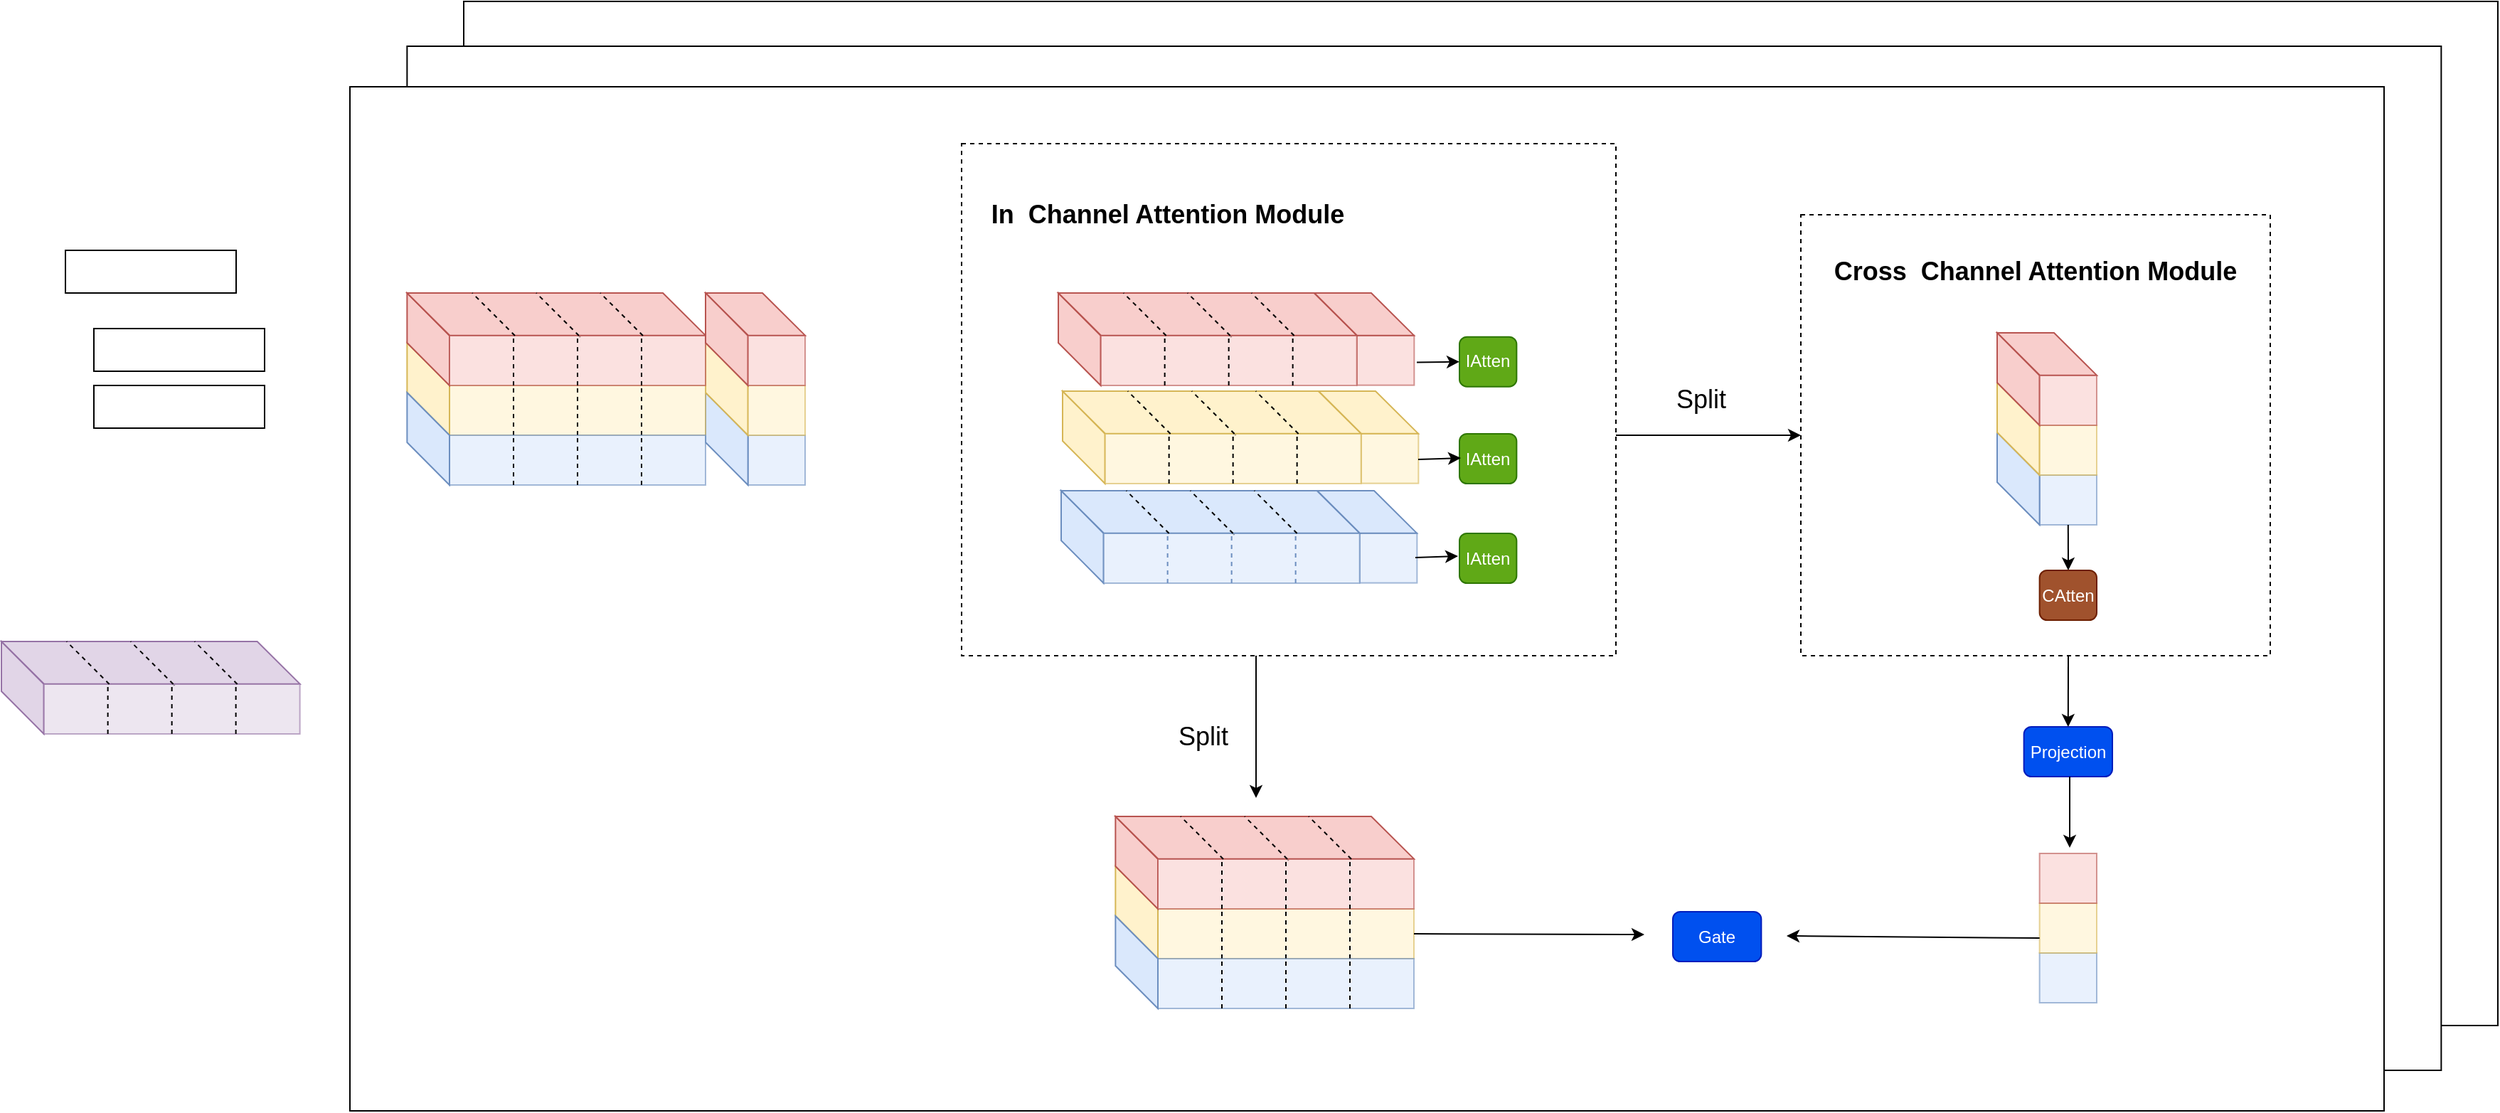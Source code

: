 <mxfile version="22.1.0" type="github">
  <diagram name="第 1 页" id="wZ13EeWJKWFvQt3x4rx6">
    <mxGraphModel dx="2478" dy="2420" grid="1" gridSize="10" guides="1" tooltips="1" connect="1" arrows="1" fold="1" page="1" pageScale="1" pageWidth="827" pageHeight="1169" math="0" shadow="0">
      <root>
        <mxCell id="0" />
        <mxCell id="1" parent="0" />
        <mxCell id="IT8IMpOZwN_9MQMlR_QI-182" value="" style="rounded=0;whiteSpace=wrap;html=1;align=center;verticalAlign=middle;fontFamily=Helvetica;fontSize=12;" vertex="1" parent="1">
          <mxGeometry x="300" y="-20" width="1430" height="720" as="geometry" />
        </mxCell>
        <mxCell id="IT8IMpOZwN_9MQMlR_QI-181" value="" style="rounded=0;whiteSpace=wrap;html=1;align=center;verticalAlign=middle;fontFamily=Helvetica;fontSize=12;" vertex="1" parent="1">
          <mxGeometry x="260.18" y="11.5" width="1430" height="720" as="geometry" />
        </mxCell>
        <mxCell id="IT8IMpOZwN_9MQMlR_QI-180" value="" style="rounded=0;whiteSpace=wrap;html=1;align=center;verticalAlign=middle;fontFamily=Helvetica;fontSize=12;" vertex="1" parent="1">
          <mxGeometry x="220" y="40" width="1430" height="720" as="geometry" />
        </mxCell>
        <mxCell id="IT8IMpOZwN_9MQMlR_QI-125" value="" style="rounded=0;whiteSpace=wrap;html=1;strokeColor=default;align=center;verticalAlign=middle;fontFamily=Helvetica;fontSize=12;fontColor=default;fillColor=none;dashed=1;" vertex="1" parent="1">
          <mxGeometry x="1240" y="130" width="330" height="310" as="geometry" />
        </mxCell>
        <mxCell id="IT8IMpOZwN_9MQMlR_QI-112" value="" style="rounded=0;whiteSpace=wrap;html=1;strokeColor=default;align=center;verticalAlign=middle;fontFamily=Helvetica;fontSize=12;fontColor=default;fillColor=none;dashed=1;" vertex="1" parent="1">
          <mxGeometry x="650" y="80" width="460" height="360" as="geometry" />
        </mxCell>
        <mxCell id="IT8IMpOZwN_9MQMlR_QI-48" value="" style="rounded=0;whiteSpace=wrap;html=1;strokeColor=#6c8ebf;align=center;verticalAlign=middle;fontFamily=Helvetica;fontSize=12;fillColor=#dae8fc;opacity=60;" vertex="1" parent="1">
          <mxGeometry x="499.82" y="285" width="40.18" height="35" as="geometry" />
        </mxCell>
        <mxCell id="IT8IMpOZwN_9MQMlR_QI-49" value="" style="shape=parallelogram;perimeter=parallelogramPerimeter;whiteSpace=wrap;html=1;fixedSize=1;points=[[0,0,0,0,0],[0,0.25,0,0,0],[0,0.5,0,0,0],[0,0.75,0,0,0],[0.12,1,0,0,2],[0.25,0,0,0,0],[0.25,1,0,0,0],[0.5,0,0,0,0],[0.5,1,0,0,0],[0.75,0,0,0,0],[0.75,1,0,0,0],[1,0,0,0,0],[1,0.25,0,0,0],[1,0.5,0,0,0],[1,0.75,0,0,0],[1,1,0,0,0]];direction=south;flipH=0;container=1;movable=1;resizable=1;rotatable=1;deletable=1;editable=1;locked=0;connectable=1;size=30;fillColor=#dae8fc;strokeColor=#6c8ebf;" vertex="1" parent="1">
          <mxGeometry x="470" y="255" width="29.82" height="65" as="geometry">
            <mxRectangle x="280" y="200" width="50" height="40" as="alternateBounds" />
          </mxGeometry>
        </mxCell>
        <mxCell id="IT8IMpOZwN_9MQMlR_QI-47" value="" style="shape=parallelogram;perimeter=parallelogramPerimeter;whiteSpace=wrap;html=1;fixedSize=1;points=[[0,0,0,0,0],[0,0.25,0,0,0],[0,0.5,0,0,0],[0,0.75,0,0,0],[0.12,1,0,0,2],[0.25,0,0,0,0],[0.25,1,0,0,0],[0.5,0,0,0,0],[0.5,1,0,0,0],[0.75,0,0,0,0],[0.75,1,0,0,0],[1,0,0,0,0],[1,0.25,0,0,0],[1,0.5,0,0,0],[1,0.75,0,0,0],[1,1,0,0,0]];direction=south;flipH=0;container=1;movable=1;resizable=1;rotatable=1;deletable=1;editable=1;locked=0;connectable=1;size=30;fillColor=#fff2cc;strokeColor=#d6b656;" vertex="1" parent="1">
          <mxGeometry x="470" y="220" width="29.82" height="65" as="geometry">
            <mxRectangle x="280" y="200" width="50" height="40" as="alternateBounds" />
          </mxGeometry>
        </mxCell>
        <mxCell id="dKwMKBpl6AtvwzmfxyNu-1" value="" style="rounded=0;whiteSpace=wrap;html=1;" parent="1" vertex="1">
          <mxGeometry x="20" y="155" width="120" height="30" as="geometry" />
        </mxCell>
        <mxCell id="IT8IMpOZwN_9MQMlR_QI-46" value="" style="rounded=0;whiteSpace=wrap;html=1;strokeColor=#d6b656;align=center;verticalAlign=middle;fontFamily=Helvetica;fontSize=12;fillColor=#fff2cc;opacity=60;" vertex="1" parent="1">
          <mxGeometry x="499.82" y="250" width="40.18" height="35" as="geometry" />
        </mxCell>
        <mxCell id="dKwMKBpl6AtvwzmfxyNu-2" value="" style="rounded=0;whiteSpace=wrap;html=1;" parent="1" vertex="1">
          <mxGeometry x="40" y="250" width="120" height="30" as="geometry" />
        </mxCell>
        <mxCell id="dKwMKBpl6AtvwzmfxyNu-3" value="" style="rounded=0;whiteSpace=wrap;html=1;" parent="1" vertex="1">
          <mxGeometry x="40" y="210" width="120" height="30" as="geometry" />
        </mxCell>
        <mxCell id="Rn8pzBqu3v2TeswD3Hwm-75" value="" style="group" parent="1" vertex="1" connectable="0">
          <mxGeometry x="-25" y="430" width="209.82" height="65" as="geometry" />
        </mxCell>
        <mxCell id="Rn8pzBqu3v2TeswD3Hwm-76" value="" style="endArrow=none;html=1;rounded=0;fontFamily=Helvetica;fontSize=12;fontColor=default;exitX=0.153;exitY=0;exitDx=0;exitDy=0;exitPerimeter=0;entryX=1;entryY=0;entryDx=0;entryDy=0;dashed=1;" parent="Rn8pzBqu3v2TeswD3Hwm-75" edge="1">
          <mxGeometry width="50" height="50" relative="1" as="geometry">
            <mxPoint x="89.718" y="1" as="sourcePoint" />
            <mxPoint x="121.82" y="31" as="targetPoint" />
          </mxGeometry>
        </mxCell>
        <mxCell id="Rn8pzBqu3v2TeswD3Hwm-77" value="" style="endArrow=none;html=1;rounded=0;fontFamily=Helvetica;fontSize=12;fontColor=default;exitX=0.153;exitY=0;exitDx=0;exitDy=0;exitPerimeter=0;entryX=1;entryY=0;entryDx=0;entryDy=0;dashed=1;" parent="Rn8pzBqu3v2TeswD3Hwm-75" edge="1">
          <mxGeometry width="50" height="50" relative="1" as="geometry">
            <mxPoint x="43.718" as="sourcePoint" />
            <mxPoint x="75.82" y="30" as="targetPoint" />
          </mxGeometry>
        </mxCell>
        <mxCell id="Rn8pzBqu3v2TeswD3Hwm-78" value="" style="shape=parallelogram;perimeter=parallelogramPerimeter;whiteSpace=wrap;html=1;fixedSize=1;points=[[0,0,0,0,0],[0,0.25,0,0,0],[0,0.5,0,0,0],[0,0.75,0,0,0],[0.12,1,0,0,2],[0.25,0,0,0,0],[0.25,1,0,0,0],[0.5,0,0,0,0],[0.5,1,0,0,0],[0.75,0,0,0,0],[0.75,1,0,0,0],[1,0,0,0,0],[1,0.25,0,0,0],[1,0.5,0,0,0],[1,0.75,0,0,0],[1,1,0,0,0]];direction=south;flipH=0;container=1;movable=1;resizable=1;rotatable=1;deletable=1;editable=1;locked=0;connectable=1;size=30;fillColor=#e1d5e7;strokeColor=#9673a6;" parent="Rn8pzBqu3v2TeswD3Hwm-75" vertex="1">
          <mxGeometry width="29.82" height="65" as="geometry">
            <mxRectangle x="280" y="200" width="50" height="40" as="alternateBounds" />
          </mxGeometry>
        </mxCell>
        <mxCell id="Rn8pzBqu3v2TeswD3Hwm-79" value="" style="shape=parallelogram;perimeter=parallelogramPerimeter;whiteSpace=wrap;html=1;fixedSize=1;points=[[0,0,0,0,0],[0,0.25,0,0,0],[0,0.5,0,0,0],[0,0.75,0,0,0],[0.12,1,0,0,2],[0.25,0,0,0,0],[0.25,1,0,0,0],[0.5,0,0,0,0],[0.5,1,0,0,0],[0.75,0,0,0,0],[0.75,1,0,0,0],[1,0,0,0,0],[1,0.25,0,0,0],[1,0.5,0,0,0],[1,0.75,0,0,0],[1,1,0,0,0]];direction=west;flipH=0;container=1;movable=1;resizable=1;rotatable=1;deletable=1;editable=1;locked=0;connectable=1;size=30;flipV=1;fillColor=#e1d5e7;strokeColor=#9673a6;" parent="Rn8pzBqu3v2TeswD3Hwm-75" vertex="1">
          <mxGeometry width="209.82" height="29.82" as="geometry">
            <mxRectangle x="280" y="200" width="50" height="40" as="alternateBounds" />
          </mxGeometry>
        </mxCell>
        <mxCell id="Rn8pzBqu3v2TeswD3Hwm-80" value="" style="rounded=0;whiteSpace=wrap;html=1;strokeColor=#9673a6;align=center;verticalAlign=middle;fontFamily=Helvetica;fontSize=12;fillColor=#e1d5e7;opacity=60;" parent="Rn8pzBqu3v2TeswD3Hwm-75" vertex="1">
          <mxGeometry x="29.82" y="30" width="180" height="35" as="geometry" />
        </mxCell>
        <mxCell id="Rn8pzBqu3v2TeswD3Hwm-81" value="" style="endArrow=none;html=1;rounded=0;fontFamily=Helvetica;fontSize=12;fontColor=default;exitX=0.25;exitY=0;exitDx=0;exitDy=0;" parent="Rn8pzBqu3v2TeswD3Hwm-75" source="Rn8pzBqu3v2TeswD3Hwm-80" target="Rn8pzBqu3v2TeswD3Hwm-79" edge="1">
          <mxGeometry width="50" height="50" relative="1" as="geometry">
            <mxPoint x="-130.18" y="295" as="sourcePoint" />
            <mxPoint x="-80.18" y="105" as="targetPoint" />
          </mxGeometry>
        </mxCell>
        <mxCell id="Rn8pzBqu3v2TeswD3Hwm-82" style="edgeStyle=orthogonalEdgeStyle;rounded=0;orthogonalLoop=1;jettySize=auto;html=1;exitX=0.5;exitY=1;exitDx=0;exitDy=0;fontFamily=Helvetica;fontSize=12;fontColor=default;" parent="Rn8pzBqu3v2TeswD3Hwm-75" source="Rn8pzBqu3v2TeswD3Hwm-80" target="Rn8pzBqu3v2TeswD3Hwm-80" edge="1">
          <mxGeometry relative="1" as="geometry" />
        </mxCell>
        <mxCell id="Rn8pzBqu3v2TeswD3Hwm-83" value="" style="endArrow=none;html=1;rounded=0;fontFamily=Helvetica;fontSize=12;fontColor=default;entryX=0.25;entryY=0;entryDx=0;entryDy=0;exitX=0.25;exitY=1;exitDx=0;exitDy=0;dashed=1;" parent="Rn8pzBqu3v2TeswD3Hwm-75" source="Rn8pzBqu3v2TeswD3Hwm-80" target="Rn8pzBqu3v2TeswD3Hwm-80" edge="1">
          <mxGeometry width="50" height="50" relative="1" as="geometry">
            <mxPoint x="-20.18" y="235" as="sourcePoint" />
            <mxPoint x="29.82" y="185" as="targetPoint" />
          </mxGeometry>
        </mxCell>
        <mxCell id="Rn8pzBqu3v2TeswD3Hwm-84" value="" style="endArrow=none;html=1;rounded=0;fontFamily=Helvetica;fontSize=12;fontColor=default;entryX=0.5;entryY=0;entryDx=0;entryDy=0;exitX=0.5;exitY=1;exitDx=0;exitDy=0;dashed=1;" parent="Rn8pzBqu3v2TeswD3Hwm-75" source="Rn8pzBqu3v2TeswD3Hwm-80" target="Rn8pzBqu3v2TeswD3Hwm-80" edge="1">
          <mxGeometry width="50" height="50" relative="1" as="geometry">
            <mxPoint x="69.82" y="215" as="sourcePoint" />
            <mxPoint x="119.82" y="165" as="targetPoint" />
          </mxGeometry>
        </mxCell>
        <mxCell id="Rn8pzBqu3v2TeswD3Hwm-85" value="" style="endArrow=none;html=1;rounded=0;fontFamily=Helvetica;fontSize=12;fontColor=default;entryX=0.75;entryY=0;entryDx=0;entryDy=0;exitX=0.75;exitY=1;exitDx=0;exitDy=0;dashed=1;" parent="Rn8pzBqu3v2TeswD3Hwm-75" source="Rn8pzBqu3v2TeswD3Hwm-80" target="Rn8pzBqu3v2TeswD3Hwm-80" edge="1">
          <mxGeometry width="50" height="50" relative="1" as="geometry">
            <mxPoint x="199.82" y="175" as="sourcePoint" />
            <mxPoint x="249.82" y="125" as="targetPoint" />
          </mxGeometry>
        </mxCell>
        <mxCell id="Rn8pzBqu3v2TeswD3Hwm-86" value="" style="endArrow=none;html=1;rounded=0;fontFamily=Helvetica;fontSize=12;fontColor=default;entryX=0.143;entryY=0;entryDx=0;entryDy=0;entryPerimeter=0;exitX=1;exitY=0;exitDx=0;exitDy=0;dashed=1;" parent="Rn8pzBqu3v2TeswD3Hwm-75" edge="1">
          <mxGeometry width="50" height="50" relative="1" as="geometry">
            <mxPoint x="165.82" y="30" as="sourcePoint" />
            <mxPoint x="135.816" as="targetPoint" />
          </mxGeometry>
        </mxCell>
        <mxCell id="Rn8pzBqu3v2TeswD3Hwm-87" value="" style="endArrow=none;html=1;rounded=0;fontFamily=Helvetica;fontSize=12;fontColor=default;entryX=0.143;entryY=0;entryDx=0;entryDy=0;entryPerimeter=0;exitX=1;exitY=0;exitDx=0;exitDy=0;dashed=1;" parent="Rn8pzBqu3v2TeswD3Hwm-75" edge="1">
          <mxGeometry width="50" height="50" relative="1" as="geometry">
            <mxPoint x="120.82" y="30" as="sourcePoint" />
            <mxPoint x="90.816" as="targetPoint" />
          </mxGeometry>
        </mxCell>
        <mxCell id="Rn8pzBqu3v2TeswD3Hwm-88" value="" style="endArrow=none;html=1;rounded=0;fontFamily=Helvetica;fontSize=12;fontColor=default;entryX=0.143;entryY=0;entryDx=0;entryDy=0;entryPerimeter=0;exitX=1;exitY=0;exitDx=0;exitDy=0;dashed=1;" parent="Rn8pzBqu3v2TeswD3Hwm-75" edge="1">
          <mxGeometry width="50" height="50" relative="1" as="geometry">
            <mxPoint x="75.82" y="30" as="sourcePoint" />
            <mxPoint x="45.816" as="targetPoint" />
          </mxGeometry>
        </mxCell>
        <mxCell id="Rn8pzBqu3v2TeswD3Hwm-131" value="" style="rounded=0;whiteSpace=wrap;html=1;strokeColor=#d6b656;align=center;verticalAlign=middle;fontFamily=Helvetica;fontSize=12;fillColor=#fff2cc;opacity=60;" parent="1" vertex="1">
          <mxGeometry x="290" y="250" width="180" height="35" as="geometry" />
        </mxCell>
        <mxCell id="Rn8pzBqu3v2TeswD3Hwm-132" value="" style="shape=parallelogram;perimeter=parallelogramPerimeter;whiteSpace=wrap;html=1;fixedSize=1;points=[[0,0,0,0,0],[0,0.25,0,0,0],[0,0.5,0,0,0],[0,0.75,0,0,0],[0.12,1,0,0,2],[0.25,0,0,0,0],[0.25,1,0,0,0],[0.5,0,0,0,0],[0.5,1,0,0,0],[0.75,0,0,0,0],[0.75,1,0,0,0],[1,0,0,0,0],[1,0.25,0,0,0],[1,0.5,0,0,0],[1,0.75,0,0,0],[1,1,0,0,0]];direction=south;flipH=0;container=1;movable=1;resizable=1;rotatable=1;deletable=1;editable=1;locked=0;connectable=1;size=30;fillColor=#fff2cc;strokeColor=#d6b656;" parent="1" vertex="1">
          <mxGeometry x="260.18" y="220" width="29.82" height="65" as="geometry">
            <mxRectangle x="280" y="200" width="50" height="40" as="alternateBounds" />
          </mxGeometry>
        </mxCell>
        <mxCell id="Rn8pzBqu3v2TeswD3Hwm-133" value="" style="endArrow=none;html=1;rounded=0;fontFamily=Helvetica;fontSize=12;fontColor=default;entryX=0.25;entryY=0;entryDx=0;entryDy=0;exitX=0.25;exitY=1;exitDx=0;exitDy=0;dashed=1;" parent="1" source="Rn8pzBqu3v2TeswD3Hwm-131" target="Rn8pzBqu3v2TeswD3Hwm-131" edge="1">
          <mxGeometry width="50" height="50" relative="1" as="geometry">
            <mxPoint x="360" y="440" as="sourcePoint" />
            <mxPoint x="410" y="390" as="targetPoint" />
          </mxGeometry>
        </mxCell>
        <mxCell id="Rn8pzBqu3v2TeswD3Hwm-134" value="" style="endArrow=none;html=1;rounded=0;fontFamily=Helvetica;fontSize=12;fontColor=default;entryX=0.5;entryY=0;entryDx=0;entryDy=0;exitX=0.5;exitY=1;exitDx=0;exitDy=0;dashed=1;" parent="1" source="Rn8pzBqu3v2TeswD3Hwm-131" target="Rn8pzBqu3v2TeswD3Hwm-131" edge="1">
          <mxGeometry width="50" height="50" relative="1" as="geometry">
            <mxPoint x="345" y="295" as="sourcePoint" />
            <mxPoint x="345" y="260" as="targetPoint" />
          </mxGeometry>
        </mxCell>
        <mxCell id="Rn8pzBqu3v2TeswD3Hwm-135" value="" style="endArrow=none;html=1;rounded=0;fontFamily=Helvetica;fontSize=12;fontColor=default;entryX=0.75;entryY=0;entryDx=0;entryDy=0;exitX=0.75;exitY=1;exitDx=0;exitDy=0;dashed=1;" parent="1" source="Rn8pzBqu3v2TeswD3Hwm-131" target="Rn8pzBqu3v2TeswD3Hwm-131" edge="1">
          <mxGeometry width="50" height="50" relative="1" as="geometry">
            <mxPoint x="390" y="295" as="sourcePoint" />
            <mxPoint x="390" y="260" as="targetPoint" />
          </mxGeometry>
        </mxCell>
        <mxCell id="Rn8pzBqu3v2TeswD3Hwm-136" value="" style="rounded=0;whiteSpace=wrap;html=1;strokeColor=#6c8ebf;align=center;verticalAlign=middle;fontFamily=Helvetica;fontSize=12;fillColor=#dae8fc;opacity=60;" parent="1" vertex="1">
          <mxGeometry x="290" y="285" width="180" height="35" as="geometry" />
        </mxCell>
        <mxCell id="Rn8pzBqu3v2TeswD3Hwm-137" value="" style="shape=parallelogram;perimeter=parallelogramPerimeter;whiteSpace=wrap;html=1;fixedSize=1;points=[[0,0,0,0,0],[0,0.25,0,0,0],[0,0.5,0,0,0],[0,0.75,0,0,0],[0.12,1,0,0,2],[0.25,0,0,0,0],[0.25,1,0,0,0],[0.5,0,0,0,0],[0.5,1,0,0,0],[0.75,0,0,0,0],[0.75,1,0,0,0],[1,0,0,0,0],[1,0.25,0,0,0],[1,0.5,0,0,0],[1,0.75,0,0,0],[1,1,0,0,0]];direction=south;flipH=0;container=1;movable=1;resizable=1;rotatable=1;deletable=1;editable=1;locked=0;connectable=1;size=30;fillColor=#dae8fc;strokeColor=#6c8ebf;" parent="1" vertex="1">
          <mxGeometry x="260.18" y="255" width="29.82" height="65" as="geometry">
            <mxRectangle x="280" y="200" width="50" height="40" as="alternateBounds" />
          </mxGeometry>
        </mxCell>
        <mxCell id="Rn8pzBqu3v2TeswD3Hwm-142" value="" style="endArrow=none;html=1;rounded=0;fontFamily=Helvetica;fontSize=12;fontColor=default;entryX=0.25;entryY=0;entryDx=0;entryDy=0;exitX=0.25;exitY=1;exitDx=0;exitDy=0;dashed=1;" parent="1" source="Rn8pzBqu3v2TeswD3Hwm-136" target="Rn8pzBqu3v2TeswD3Hwm-136" edge="1">
          <mxGeometry width="50" height="50" relative="1" as="geometry">
            <mxPoint x="290" y="460" as="sourcePoint" />
            <mxPoint x="340" y="410" as="targetPoint" />
          </mxGeometry>
        </mxCell>
        <mxCell id="Rn8pzBqu3v2TeswD3Hwm-143" value="" style="endArrow=none;html=1;rounded=0;fontFamily=Helvetica;fontSize=12;fontColor=default;entryX=0.5;entryY=0;entryDx=0;entryDy=0;exitX=0.5;exitY=1;exitDx=0;exitDy=0;dashed=1;" parent="1" source="Rn8pzBqu3v2TeswD3Hwm-136" target="Rn8pzBqu3v2TeswD3Hwm-136" edge="1">
          <mxGeometry width="50" height="50" relative="1" as="geometry">
            <mxPoint x="280" y="460" as="sourcePoint" />
            <mxPoint x="330" y="410" as="targetPoint" />
          </mxGeometry>
        </mxCell>
        <mxCell id="Rn8pzBqu3v2TeswD3Hwm-144" value="" style="endArrow=none;html=1;rounded=0;fontFamily=Helvetica;fontSize=12;fontColor=default;entryX=0.75;entryY=0;entryDx=0;entryDy=0;exitX=0.75;exitY=1;exitDx=0;exitDy=0;dashed=1;" parent="1" source="Rn8pzBqu3v2TeswD3Hwm-136" target="Rn8pzBqu3v2TeswD3Hwm-136" edge="1">
          <mxGeometry width="50" height="50" relative="1" as="geometry">
            <mxPoint x="490" y="490" as="sourcePoint" />
            <mxPoint x="540" y="440" as="targetPoint" />
          </mxGeometry>
        </mxCell>
        <mxCell id="Rn8pzBqu3v2TeswD3Hwm-46" value="" style="endArrow=none;html=1;rounded=0;fontFamily=Helvetica;fontSize=12;fontColor=default;exitX=0.153;exitY=0;exitDx=0;exitDy=0;exitPerimeter=0;entryX=1;entryY=0;entryDx=0;entryDy=0;dashed=1;" parent="1" edge="1">
          <mxGeometry width="50" height="50" relative="1" as="geometry">
            <mxPoint x="349.898" y="186" as="sourcePoint" />
            <mxPoint x="382" y="216" as="targetPoint" />
          </mxGeometry>
        </mxCell>
        <mxCell id="Rn8pzBqu3v2TeswD3Hwm-47" value="" style="endArrow=none;html=1;rounded=0;fontFamily=Helvetica;fontSize=12;fontColor=default;exitX=0.153;exitY=0;exitDx=0;exitDy=0;exitPerimeter=0;entryX=1;entryY=0;entryDx=0;entryDy=0;dashed=1;" parent="1" edge="1">
          <mxGeometry width="50" height="50" relative="1" as="geometry">
            <mxPoint x="303.898" y="185" as="sourcePoint" />
            <mxPoint x="336" y="215" as="targetPoint" />
          </mxGeometry>
        </mxCell>
        <mxCell id="Rn8pzBqu3v2TeswD3Hwm-15" value="" style="shape=parallelogram;perimeter=parallelogramPerimeter;whiteSpace=wrap;html=1;fixedSize=1;points=[[0,0,0,0,0],[0,0.25,0,0,0],[0,0.5,0,0,0],[0,0.75,0,0,0],[0.12,1,0,0,2],[0.25,0,0,0,0],[0.25,1,0,0,0],[0.5,0,0,0,0],[0.5,1,0,0,0],[0.75,0,0,0,0],[0.75,1,0,0,0],[1,0,0,0,0],[1,0.25,0,0,0],[1,0.5,0,0,0],[1,0.75,0,0,0],[1,1,0,0,0]];direction=south;flipH=0;container=1;movable=1;resizable=1;rotatable=1;deletable=1;editable=1;locked=0;connectable=1;size=30;fillColor=#f8cecc;strokeColor=#b85450;" parent="1" vertex="1">
          <mxGeometry x="260.18" y="185" width="29.82" height="65" as="geometry">
            <mxRectangle x="280" y="200" width="50" height="40" as="alternateBounds" />
          </mxGeometry>
        </mxCell>
        <mxCell id="Rn8pzBqu3v2TeswD3Hwm-16" value="" style="shape=parallelogram;perimeter=parallelogramPerimeter;whiteSpace=wrap;html=1;fixedSize=1;points=[[0,0,0,0,0],[0,0.25,0,0,0],[0,0.5,0,0,0],[0,0.75,0,0,0],[0.12,1,0,0,2],[0.25,0,0,0,0],[0.25,1,0,0,0],[0.5,0,0,0,0],[0.5,1,0,0,0],[0.75,0,0,0,0],[0.75,1,0,0,0],[1,0,0,0,0],[1,0.25,0,0,0],[1,0.5,0,0,0],[1,0.75,0,0,0],[1,1,0,0,0]];direction=west;flipH=0;container=1;movable=1;resizable=1;rotatable=1;deletable=1;editable=1;locked=0;connectable=1;size=30;flipV=1;fillColor=#f8cecc;strokeColor=#b85450;" parent="1" vertex="1">
          <mxGeometry x="260.18" y="185" width="209.82" height="29.82" as="geometry">
            <mxRectangle x="280" y="200" width="50" height="40" as="alternateBounds" />
          </mxGeometry>
        </mxCell>
        <mxCell id="Rn8pzBqu3v2TeswD3Hwm-19" value="" style="rounded=0;whiteSpace=wrap;html=1;strokeColor=#b85450;align=center;verticalAlign=middle;fontFamily=Helvetica;fontSize=12;fillColor=#f8cecc;opacity=60;" parent="1" vertex="1">
          <mxGeometry x="290" y="215" width="180" height="35" as="geometry" />
        </mxCell>
        <mxCell id="Rn8pzBqu3v2TeswD3Hwm-35" value="" style="endArrow=none;html=1;rounded=0;fontFamily=Helvetica;fontSize=12;fontColor=default;exitX=0.25;exitY=0;exitDx=0;exitDy=0;" parent="1" source="Rn8pzBqu3v2TeswD3Hwm-19" target="Rn8pzBqu3v2TeswD3Hwm-16" edge="1">
          <mxGeometry width="50" height="50" relative="1" as="geometry">
            <mxPoint x="130" y="480" as="sourcePoint" />
            <mxPoint x="180" y="290" as="targetPoint" />
          </mxGeometry>
        </mxCell>
        <mxCell id="Rn8pzBqu3v2TeswD3Hwm-48" style="edgeStyle=orthogonalEdgeStyle;rounded=0;orthogonalLoop=1;jettySize=auto;html=1;exitX=0.5;exitY=1;exitDx=0;exitDy=0;fontFamily=Helvetica;fontSize=12;fontColor=default;" parent="1" source="Rn8pzBqu3v2TeswD3Hwm-19" target="Rn8pzBqu3v2TeswD3Hwm-19" edge="1">
          <mxGeometry relative="1" as="geometry" />
        </mxCell>
        <mxCell id="Rn8pzBqu3v2TeswD3Hwm-49" value="" style="endArrow=none;html=1;rounded=0;fontFamily=Helvetica;fontSize=12;fontColor=default;entryX=0.25;entryY=0;entryDx=0;entryDy=0;exitX=0.25;exitY=1;exitDx=0;exitDy=0;dashed=1;" parent="1" source="Rn8pzBqu3v2TeswD3Hwm-19" target="Rn8pzBqu3v2TeswD3Hwm-19" edge="1">
          <mxGeometry width="50" height="50" relative="1" as="geometry">
            <mxPoint x="240" y="420" as="sourcePoint" />
            <mxPoint x="290" y="370" as="targetPoint" />
          </mxGeometry>
        </mxCell>
        <mxCell id="Rn8pzBqu3v2TeswD3Hwm-50" value="" style="endArrow=none;html=1;rounded=0;fontFamily=Helvetica;fontSize=12;fontColor=default;entryX=0.5;entryY=0;entryDx=0;entryDy=0;exitX=0.5;exitY=1;exitDx=0;exitDy=0;dashed=1;" parent="1" source="Rn8pzBqu3v2TeswD3Hwm-19" target="Rn8pzBqu3v2TeswD3Hwm-19" edge="1">
          <mxGeometry width="50" height="50" relative="1" as="geometry">
            <mxPoint x="330" y="400" as="sourcePoint" />
            <mxPoint x="380" y="350" as="targetPoint" />
          </mxGeometry>
        </mxCell>
        <mxCell id="Rn8pzBqu3v2TeswD3Hwm-51" value="" style="endArrow=none;html=1;rounded=0;fontFamily=Helvetica;fontSize=12;fontColor=default;entryX=0.75;entryY=0;entryDx=0;entryDy=0;exitX=0.75;exitY=1;exitDx=0;exitDy=0;dashed=1;" parent="1" source="Rn8pzBqu3v2TeswD3Hwm-19" target="Rn8pzBqu3v2TeswD3Hwm-19" edge="1">
          <mxGeometry width="50" height="50" relative="1" as="geometry">
            <mxPoint x="460" y="360" as="sourcePoint" />
            <mxPoint x="510" y="310" as="targetPoint" />
          </mxGeometry>
        </mxCell>
        <mxCell id="Rn8pzBqu3v2TeswD3Hwm-54" value="" style="endArrow=none;html=1;rounded=0;fontFamily=Helvetica;fontSize=12;fontColor=default;entryX=0.143;entryY=0;entryDx=0;entryDy=0;entryPerimeter=0;exitX=1;exitY=0;exitDx=0;exitDy=0;dashed=1;" parent="1" edge="1">
          <mxGeometry width="50" height="50" relative="1" as="geometry">
            <mxPoint x="426" y="215" as="sourcePoint" />
            <mxPoint x="395.996" y="185" as="targetPoint" />
          </mxGeometry>
        </mxCell>
        <mxCell id="Rn8pzBqu3v2TeswD3Hwm-55" value="" style="endArrow=none;html=1;rounded=0;fontFamily=Helvetica;fontSize=12;fontColor=default;entryX=0.143;entryY=0;entryDx=0;entryDy=0;entryPerimeter=0;exitX=1;exitY=0;exitDx=0;exitDy=0;dashed=1;" parent="1" edge="1">
          <mxGeometry width="50" height="50" relative="1" as="geometry">
            <mxPoint x="381" y="215" as="sourcePoint" />
            <mxPoint x="350.996" y="185" as="targetPoint" />
          </mxGeometry>
        </mxCell>
        <mxCell id="Rn8pzBqu3v2TeswD3Hwm-56" value="" style="endArrow=none;html=1;rounded=0;fontFamily=Helvetica;fontSize=12;fontColor=default;entryX=0.143;entryY=0;entryDx=0;entryDy=0;entryPerimeter=0;exitX=1;exitY=0;exitDx=0;exitDy=0;dashed=1;" parent="1" edge="1">
          <mxGeometry width="50" height="50" relative="1" as="geometry">
            <mxPoint x="336" y="215" as="sourcePoint" />
            <mxPoint x="305.996" y="185" as="targetPoint" />
          </mxGeometry>
        </mxCell>
        <mxCell id="IT8IMpOZwN_9MQMlR_QI-19" value="" style="shape=parallelogram;perimeter=parallelogramPerimeter;whiteSpace=wrap;html=1;fixedSize=1;points=[[0,0,0,0,0],[0,0.25,0,0,0],[0,0.5,0,0,0],[0,0.75,0,0,0],[0.12,1,0,0,2],[0.25,0,0,0,0],[0.25,1,0,0,0],[0.5,0,0,0,0],[0.5,1,0,0,0],[0.75,0,0,0,0],[0.75,1,0,0,0],[1,0,0,0,0],[1,0.25,0,0,0],[1,0.5,0,0,0],[1,0.75,0,0,0],[1,1,0,0,0]];direction=west;flipH=0;container=1;movable=1;resizable=1;rotatable=1;deletable=1;editable=1;locked=0;connectable=1;size=30;flipV=1;fillColor=#f8cecc;strokeColor=#b85450;" vertex="1" parent="1">
          <mxGeometry x="470" y="185" width="70" height="29.82" as="geometry">
            <mxRectangle x="280" y="200" width="50" height="40" as="alternateBounds" />
          </mxGeometry>
        </mxCell>
        <mxCell id="IT8IMpOZwN_9MQMlR_QI-18" value="" style="shape=parallelogram;perimeter=parallelogramPerimeter;whiteSpace=wrap;html=1;fixedSize=1;points=[[0,0,0,0,0],[0,0.25,0,0,0],[0,0.5,0,0,0],[0,0.75,0,0,0],[0.12,1,0,0,2],[0.25,0,0,0,0],[0.25,1,0,0,0],[0.5,0,0,0,0],[0.5,1,0,0,0],[0.75,0,0,0,0],[0.75,1,0,0,0],[1,0,0,0,0],[1,0.25,0,0,0],[1,0.5,0,0,0],[1,0.75,0,0,0],[1,1,0,0,0]];direction=south;flipH=0;container=1;movable=1;resizable=1;rotatable=1;deletable=1;editable=1;locked=0;connectable=1;size=30;fillColor=#f8cecc;strokeColor=#b85450;" vertex="1" parent="1">
          <mxGeometry x="470" y="185" width="29.82" height="65" as="geometry">
            <mxRectangle x="280" y="200" width="50" height="40" as="alternateBounds" />
          </mxGeometry>
        </mxCell>
        <mxCell id="IT8IMpOZwN_9MQMlR_QI-20" value="" style="rounded=0;whiteSpace=wrap;html=1;strokeColor=#b85450;align=center;verticalAlign=middle;fontFamily=Helvetica;fontSize=12;fillColor=#f8cecc;opacity=60;" vertex="1" parent="1">
          <mxGeometry x="499.82" y="215" width="40.18" height="35" as="geometry" />
        </mxCell>
        <mxCell id="IT8IMpOZwN_9MQMlR_QI-21" value="" style="endArrow=none;html=1;rounded=0;fontFamily=Helvetica;fontSize=12;fontColor=default;exitX=0.25;exitY=0;exitDx=0;exitDy=0;" edge="1" parent="1" source="IT8IMpOZwN_9MQMlR_QI-20" target="IT8IMpOZwN_9MQMlR_QI-19">
          <mxGeometry width="50" height="50" relative="1" as="geometry">
            <mxPoint x="339.82" y="480" as="sourcePoint" />
            <mxPoint x="389.82" y="290" as="targetPoint" />
          </mxGeometry>
        </mxCell>
        <mxCell id="IT8IMpOZwN_9MQMlR_QI-67" value="" style="group" vertex="1" connectable="0" parent="1">
          <mxGeometry x="718" y="185" width="252" height="65" as="geometry" />
        </mxCell>
        <mxCell id="IT8IMpOZwN_9MQMlR_QI-65" value="" style="rounded=0;whiteSpace=wrap;html=1;strokeColor=#b85450;align=center;verticalAlign=middle;fontFamily=Helvetica;fontSize=12;fillColor=#f8cecc;opacity=60;movable=1;resizable=1;rotatable=1;deletable=1;editable=1;locked=0;connectable=1;" vertex="1" parent="IT8IMpOZwN_9MQMlR_QI-67">
          <mxGeometry x="210" y="29.82" width="40.18" height="35" as="geometry" />
        </mxCell>
        <mxCell id="IT8IMpOZwN_9MQMlR_QI-50" value="" style="group;movable=1;resizable=1;rotatable=1;deletable=1;editable=1;locked=0;connectable=1;" vertex="1" connectable="0" parent="IT8IMpOZwN_9MQMlR_QI-67">
          <mxGeometry width="252" height="65" as="geometry" />
        </mxCell>
        <mxCell id="IT8IMpOZwN_9MQMlR_QI-51" value="" style="endArrow=none;html=1;rounded=0;fontFamily=Helvetica;fontSize=12;fontColor=default;exitX=0.153;exitY=0;exitDx=0;exitDy=0;exitPerimeter=0;entryX=1;entryY=0;entryDx=0;entryDy=0;dashed=1;movable=1;resizable=1;rotatable=1;deletable=1;editable=1;locked=0;connectable=1;" edge="1" parent="IT8IMpOZwN_9MQMlR_QI-50">
          <mxGeometry width="50" height="50" relative="1" as="geometry">
            <mxPoint x="89.718" y="1" as="sourcePoint" />
            <mxPoint x="121.82" y="31" as="targetPoint" />
          </mxGeometry>
        </mxCell>
        <mxCell id="IT8IMpOZwN_9MQMlR_QI-52" value="" style="endArrow=none;html=1;rounded=0;fontFamily=Helvetica;fontSize=12;fontColor=default;exitX=0.153;exitY=0;exitDx=0;exitDy=0;exitPerimeter=0;entryX=1;entryY=0;entryDx=0;entryDy=0;dashed=1;movable=1;resizable=1;rotatable=1;deletable=1;editable=1;locked=0;connectable=1;" edge="1" parent="IT8IMpOZwN_9MQMlR_QI-50">
          <mxGeometry width="50" height="50" relative="1" as="geometry">
            <mxPoint x="43.718" as="sourcePoint" />
            <mxPoint x="75.82" y="30" as="targetPoint" />
          </mxGeometry>
        </mxCell>
        <mxCell id="IT8IMpOZwN_9MQMlR_QI-53" value="" style="shape=parallelogram;perimeter=parallelogramPerimeter;whiteSpace=wrap;html=1;fixedSize=1;points=[[0,0,0,0,0],[0,0.25,0,0,0],[0,0.5,0,0,0],[0,0.75,0,0,0],[0.12,1,0,0,2],[0.25,0,0,0,0],[0.25,1,0,0,0],[0.5,0,0,0,0],[0.5,1,0,0,0],[0.75,0,0,0,0],[0.75,1,0,0,0],[1,0,0,0,0],[1,0.25,0,0,0],[1,0.5,0,0,0],[1,0.75,0,0,0],[1,1,0,0,0]];direction=south;flipH=0;container=1;movable=1;resizable=1;rotatable=1;deletable=1;editable=1;locked=0;connectable=1;size=30;fillColor=#f8cecc;strokeColor=#b85450;" vertex="1" parent="IT8IMpOZwN_9MQMlR_QI-50">
          <mxGeometry width="29.82" height="65" as="geometry">
            <mxRectangle x="280" y="200" width="50" height="40" as="alternateBounds" />
          </mxGeometry>
        </mxCell>
        <mxCell id="IT8IMpOZwN_9MQMlR_QI-54" value="" style="shape=parallelogram;perimeter=parallelogramPerimeter;whiteSpace=wrap;html=1;fixedSize=1;points=[[0,0,0,0,0],[0,0.25,0,0,0],[0,0.5,0,0,0],[0,0.75,0,0,0],[0.12,1,0,0,2],[0.25,0,0,0,0],[0.25,1,0,0,0],[0.5,0,0,0,0],[0.5,1,0,0,0],[0.75,0,0,0,0],[0.75,1,0,0,0],[1,0,0,0,0],[1,0.25,0,0,0],[1,0.5,0,0,0],[1,0.75,0,0,0],[1,1,0,0,0]];direction=west;flipH=0;container=1;movable=1;resizable=1;rotatable=1;deletable=1;editable=1;locked=0;connectable=1;size=30;flipV=1;fillColor=#f8cecc;strokeColor=#b85450;" vertex="1" parent="IT8IMpOZwN_9MQMlR_QI-50">
          <mxGeometry width="209.82" height="29.82" as="geometry">
            <mxRectangle x="280" y="200" width="50" height="40" as="alternateBounds" />
          </mxGeometry>
        </mxCell>
        <mxCell id="IT8IMpOZwN_9MQMlR_QI-55" value="" style="rounded=0;whiteSpace=wrap;html=1;strokeColor=#b85450;align=center;verticalAlign=middle;fontFamily=Helvetica;fontSize=12;fillColor=#f8cecc;opacity=60;movable=1;resizable=1;rotatable=1;deletable=1;editable=1;locked=0;connectable=1;" vertex="1" parent="IT8IMpOZwN_9MQMlR_QI-50">
          <mxGeometry x="29.82" y="30" width="180" height="35" as="geometry" />
        </mxCell>
        <mxCell id="IT8IMpOZwN_9MQMlR_QI-56" value="" style="endArrow=none;html=1;rounded=0;fontFamily=Helvetica;fontSize=12;fontColor=default;exitX=0.25;exitY=0;exitDx=0;exitDy=0;movable=1;resizable=1;rotatable=1;deletable=1;editable=1;locked=0;connectable=1;" edge="1" parent="IT8IMpOZwN_9MQMlR_QI-50" source="IT8IMpOZwN_9MQMlR_QI-55" target="IT8IMpOZwN_9MQMlR_QI-54">
          <mxGeometry width="50" height="50" relative="1" as="geometry">
            <mxPoint x="-130.18" y="295" as="sourcePoint" />
            <mxPoint x="-80.18" y="105" as="targetPoint" />
          </mxGeometry>
        </mxCell>
        <mxCell id="IT8IMpOZwN_9MQMlR_QI-57" style="edgeStyle=orthogonalEdgeStyle;rounded=0;orthogonalLoop=1;jettySize=auto;html=1;exitX=0.5;exitY=1;exitDx=0;exitDy=0;fontFamily=Helvetica;fontSize=12;fontColor=default;movable=1;resizable=1;rotatable=1;deletable=1;editable=1;locked=0;connectable=1;" edge="1" parent="IT8IMpOZwN_9MQMlR_QI-50" source="IT8IMpOZwN_9MQMlR_QI-55" target="IT8IMpOZwN_9MQMlR_QI-55">
          <mxGeometry relative="1" as="geometry" />
        </mxCell>
        <mxCell id="IT8IMpOZwN_9MQMlR_QI-58" value="" style="endArrow=none;html=1;rounded=0;fontFamily=Helvetica;fontSize=12;fontColor=default;entryX=0.25;entryY=0;entryDx=0;entryDy=0;exitX=0.25;exitY=1;exitDx=0;exitDy=0;dashed=1;movable=1;resizable=1;rotatable=1;deletable=1;editable=1;locked=0;connectable=1;" edge="1" parent="IT8IMpOZwN_9MQMlR_QI-50" source="IT8IMpOZwN_9MQMlR_QI-55" target="IT8IMpOZwN_9MQMlR_QI-55">
          <mxGeometry width="50" height="50" relative="1" as="geometry">
            <mxPoint x="-20.18" y="235" as="sourcePoint" />
            <mxPoint x="29.82" y="185" as="targetPoint" />
          </mxGeometry>
        </mxCell>
        <mxCell id="IT8IMpOZwN_9MQMlR_QI-59" value="" style="endArrow=none;html=1;rounded=0;fontFamily=Helvetica;fontSize=12;fontColor=default;entryX=0.5;entryY=0;entryDx=0;entryDy=0;exitX=0.5;exitY=1;exitDx=0;exitDy=0;dashed=1;movable=1;resizable=1;rotatable=1;deletable=1;editable=1;locked=0;connectable=1;" edge="1" parent="IT8IMpOZwN_9MQMlR_QI-50" source="IT8IMpOZwN_9MQMlR_QI-55" target="IT8IMpOZwN_9MQMlR_QI-55">
          <mxGeometry width="50" height="50" relative="1" as="geometry">
            <mxPoint x="69.82" y="215" as="sourcePoint" />
            <mxPoint x="119.82" y="165" as="targetPoint" />
          </mxGeometry>
        </mxCell>
        <mxCell id="IT8IMpOZwN_9MQMlR_QI-60" value="" style="endArrow=none;html=1;rounded=0;fontFamily=Helvetica;fontSize=12;fontColor=default;entryX=0.75;entryY=0;entryDx=0;entryDy=0;exitX=0.75;exitY=1;exitDx=0;exitDy=0;dashed=1;movable=1;resizable=1;rotatable=1;deletable=1;editable=1;locked=0;connectable=1;" edge="1" parent="IT8IMpOZwN_9MQMlR_QI-50" source="IT8IMpOZwN_9MQMlR_QI-55" target="IT8IMpOZwN_9MQMlR_QI-55">
          <mxGeometry width="50" height="50" relative="1" as="geometry">
            <mxPoint x="199.82" y="175" as="sourcePoint" />
            <mxPoint x="249.82" y="125" as="targetPoint" />
          </mxGeometry>
        </mxCell>
        <mxCell id="IT8IMpOZwN_9MQMlR_QI-61" value="" style="endArrow=none;html=1;rounded=0;fontFamily=Helvetica;fontSize=12;fontColor=default;entryX=0.143;entryY=0;entryDx=0;entryDy=0;entryPerimeter=0;exitX=1;exitY=0;exitDx=0;exitDy=0;dashed=1;movable=1;resizable=1;rotatable=1;deletable=1;editable=1;locked=0;connectable=1;" edge="1" parent="IT8IMpOZwN_9MQMlR_QI-50">
          <mxGeometry width="50" height="50" relative="1" as="geometry">
            <mxPoint x="165.82" y="30" as="sourcePoint" />
            <mxPoint x="135.816" as="targetPoint" />
          </mxGeometry>
        </mxCell>
        <mxCell id="IT8IMpOZwN_9MQMlR_QI-62" value="" style="endArrow=none;html=1;rounded=0;fontFamily=Helvetica;fontSize=12;fontColor=default;entryX=0.143;entryY=0;entryDx=0;entryDy=0;entryPerimeter=0;exitX=1;exitY=0;exitDx=0;exitDy=0;dashed=1;movable=1;resizable=1;rotatable=1;deletable=1;editable=1;locked=0;connectable=1;" edge="1" parent="IT8IMpOZwN_9MQMlR_QI-50">
          <mxGeometry width="50" height="50" relative="1" as="geometry">
            <mxPoint x="120.82" y="30" as="sourcePoint" />
            <mxPoint x="90.816" as="targetPoint" />
          </mxGeometry>
        </mxCell>
        <mxCell id="IT8IMpOZwN_9MQMlR_QI-63" value="" style="endArrow=none;html=1;rounded=0;fontFamily=Helvetica;fontSize=12;fontColor=default;entryX=0.143;entryY=0;entryDx=0;entryDy=0;entryPerimeter=0;exitX=1;exitY=0;exitDx=0;exitDy=0;dashed=1;movable=1;resizable=1;rotatable=1;deletable=1;editable=1;locked=0;connectable=1;" edge="1" parent="IT8IMpOZwN_9MQMlR_QI-50">
          <mxGeometry width="50" height="50" relative="1" as="geometry">
            <mxPoint x="75.82" y="30" as="sourcePoint" />
            <mxPoint x="45.816" as="targetPoint" />
          </mxGeometry>
        </mxCell>
        <mxCell id="IT8IMpOZwN_9MQMlR_QI-66" value="" style="shape=parallelogram;perimeter=parallelogramPerimeter;whiteSpace=wrap;html=1;fixedSize=1;points=[[0,0,0,0,0],[0,0.25,0,0,0],[0,0.5,0,0,0],[0,0.75,0,0,0],[0.12,1,0,0,2],[0.25,0,0,0,0],[0.25,1,0,0,0],[0.5,0,0,0,0],[0.5,1,0,0,0],[0.75,0,0,0,0],[0.75,1,0,0,0],[1,0,0,0,0],[1,0.25,0,0,0],[1,0.5,0,0,0],[1,0.75,0,0,0],[1,1,0,0,0]];direction=west;flipH=0;container=1;movable=1;resizable=1;rotatable=1;deletable=1;editable=1;locked=0;connectable=1;size=30;flipV=1;fillColor=#f8cecc;strokeColor=#b85450;" vertex="1" parent="IT8IMpOZwN_9MQMlR_QI-50">
          <mxGeometry x="180" width="70" height="29.82" as="geometry">
            <mxRectangle x="280" y="200" width="50" height="40" as="alternateBounds" />
          </mxGeometry>
        </mxCell>
        <mxCell id="IT8IMpOZwN_9MQMlR_QI-68" value="" style="group" vertex="1" connectable="0" parent="1">
          <mxGeometry x="721" y="254" width="252" height="65" as="geometry" />
        </mxCell>
        <mxCell id="IT8IMpOZwN_9MQMlR_QI-69" value="" style="rounded=0;whiteSpace=wrap;html=1;strokeColor=#d6b656;align=center;verticalAlign=middle;fontFamily=Helvetica;fontSize=12;fillColor=#fff2cc;opacity=60;movable=1;resizable=1;rotatable=1;deletable=1;editable=1;locked=0;connectable=1;" vertex="1" parent="IT8IMpOZwN_9MQMlR_QI-68">
          <mxGeometry x="210" y="29.82" width="40.18" height="35" as="geometry" />
        </mxCell>
        <mxCell id="IT8IMpOZwN_9MQMlR_QI-70" value="" style="group;movable=1;resizable=1;rotatable=1;deletable=1;editable=1;locked=0;connectable=1;" vertex="1" connectable="0" parent="IT8IMpOZwN_9MQMlR_QI-68">
          <mxGeometry width="252" height="65" as="geometry" />
        </mxCell>
        <mxCell id="IT8IMpOZwN_9MQMlR_QI-71" value="" style="endArrow=none;html=1;rounded=0;fontFamily=Helvetica;fontSize=12;fontColor=default;exitX=0.153;exitY=0;exitDx=0;exitDy=0;exitPerimeter=0;entryX=1;entryY=0;entryDx=0;entryDy=0;dashed=1;movable=1;resizable=1;rotatable=1;deletable=1;editable=1;locked=0;connectable=1;" edge="1" parent="IT8IMpOZwN_9MQMlR_QI-70">
          <mxGeometry width="50" height="50" relative="1" as="geometry">
            <mxPoint x="89.718" y="1" as="sourcePoint" />
            <mxPoint x="121.82" y="31" as="targetPoint" />
          </mxGeometry>
        </mxCell>
        <mxCell id="IT8IMpOZwN_9MQMlR_QI-72" value="" style="endArrow=none;html=1;rounded=0;fontFamily=Helvetica;fontSize=12;fontColor=default;exitX=0.153;exitY=0;exitDx=0;exitDy=0;exitPerimeter=0;entryX=1;entryY=0;entryDx=0;entryDy=0;dashed=1;movable=1;resizable=1;rotatable=1;deletable=1;editable=1;locked=0;connectable=1;" edge="1" parent="IT8IMpOZwN_9MQMlR_QI-70">
          <mxGeometry width="50" height="50" relative="1" as="geometry">
            <mxPoint x="43.718" as="sourcePoint" />
            <mxPoint x="75.82" y="30" as="targetPoint" />
          </mxGeometry>
        </mxCell>
        <mxCell id="IT8IMpOZwN_9MQMlR_QI-73" value="" style="shape=parallelogram;perimeter=parallelogramPerimeter;whiteSpace=wrap;html=1;fixedSize=1;points=[[0,0,0,0,0],[0,0.25,0,0,0],[0,0.5,0,0,0],[0,0.75,0,0,0],[0.12,1,0,0,2],[0.25,0,0,0,0],[0.25,1,0,0,0],[0.5,0,0,0,0],[0.5,1,0,0,0],[0.75,0,0,0,0],[0.75,1,0,0,0],[1,0,0,0,0],[1,0.25,0,0,0],[1,0.5,0,0,0],[1,0.75,0,0,0],[1,1,0,0,0]];direction=south;flipH=0;container=1;movable=1;resizable=1;rotatable=1;deletable=1;editable=1;locked=0;connectable=1;size=30;fillColor=#fff2cc;strokeColor=#d6b656;" vertex="1" parent="IT8IMpOZwN_9MQMlR_QI-70">
          <mxGeometry width="29.82" height="65" as="geometry">
            <mxRectangle x="280" y="200" width="50" height="40" as="alternateBounds" />
          </mxGeometry>
        </mxCell>
        <mxCell id="IT8IMpOZwN_9MQMlR_QI-74" value="" style="shape=parallelogram;perimeter=parallelogramPerimeter;whiteSpace=wrap;html=1;fixedSize=1;points=[[0,0,0,0,0],[0,0.25,0,0,0],[0,0.5,0,0,0],[0,0.75,0,0,0],[0.12,1,0,0,2],[0.25,0,0,0,0],[0.25,1,0,0,0],[0.5,0,0,0,0],[0.5,1,0,0,0],[0.75,0,0,0,0],[0.75,1,0,0,0],[1,0,0,0,0],[1,0.25,0,0,0],[1,0.5,0,0,0],[1,0.75,0,0,0],[1,1,0,0,0]];direction=west;flipH=0;container=1;movable=1;resizable=1;rotatable=1;deletable=1;editable=1;locked=0;connectable=1;size=30;flipV=1;fillColor=#fff2cc;strokeColor=#d6b656;" vertex="1" parent="IT8IMpOZwN_9MQMlR_QI-70">
          <mxGeometry width="209.82" height="29.82" as="geometry">
            <mxRectangle x="280" y="200" width="50" height="40" as="alternateBounds" />
          </mxGeometry>
        </mxCell>
        <mxCell id="IT8IMpOZwN_9MQMlR_QI-75" value="" style="rounded=0;whiteSpace=wrap;html=1;strokeColor=#d6b656;align=center;verticalAlign=middle;fontFamily=Helvetica;fontSize=12;fillColor=#fff2cc;opacity=60;movable=1;resizable=1;rotatable=1;deletable=1;editable=1;locked=0;connectable=1;" vertex="1" parent="IT8IMpOZwN_9MQMlR_QI-70">
          <mxGeometry x="29.82" y="30" width="180" height="35" as="geometry" />
        </mxCell>
        <mxCell id="IT8IMpOZwN_9MQMlR_QI-76" value="" style="endArrow=none;html=1;rounded=0;fontFamily=Helvetica;fontSize=12;fontColor=default;exitX=0.25;exitY=0;exitDx=0;exitDy=0;movable=1;resizable=1;rotatable=1;deletable=1;editable=1;locked=0;connectable=1;" edge="1" parent="IT8IMpOZwN_9MQMlR_QI-70" source="IT8IMpOZwN_9MQMlR_QI-75" target="IT8IMpOZwN_9MQMlR_QI-74">
          <mxGeometry width="50" height="50" relative="1" as="geometry">
            <mxPoint x="-130.18" y="295" as="sourcePoint" />
            <mxPoint x="-80.18" y="105" as="targetPoint" />
          </mxGeometry>
        </mxCell>
        <mxCell id="IT8IMpOZwN_9MQMlR_QI-77" style="edgeStyle=orthogonalEdgeStyle;rounded=0;orthogonalLoop=1;jettySize=auto;html=1;exitX=0.5;exitY=1;exitDx=0;exitDy=0;fontFamily=Helvetica;fontSize=12;fontColor=default;movable=1;resizable=1;rotatable=1;deletable=1;editable=1;locked=0;connectable=1;" edge="1" parent="IT8IMpOZwN_9MQMlR_QI-70" source="IT8IMpOZwN_9MQMlR_QI-75" target="IT8IMpOZwN_9MQMlR_QI-75">
          <mxGeometry relative="1" as="geometry" />
        </mxCell>
        <mxCell id="IT8IMpOZwN_9MQMlR_QI-78" value="" style="endArrow=none;html=1;rounded=0;fontFamily=Helvetica;fontSize=12;fontColor=default;entryX=0.25;entryY=0;entryDx=0;entryDy=0;exitX=0.25;exitY=1;exitDx=0;exitDy=0;dashed=1;movable=1;resizable=1;rotatable=1;deletable=1;editable=1;locked=0;connectable=1;" edge="1" parent="IT8IMpOZwN_9MQMlR_QI-70" source="IT8IMpOZwN_9MQMlR_QI-75" target="IT8IMpOZwN_9MQMlR_QI-75">
          <mxGeometry width="50" height="50" relative="1" as="geometry">
            <mxPoint x="-20.18" y="235" as="sourcePoint" />
            <mxPoint x="29.82" y="185" as="targetPoint" />
          </mxGeometry>
        </mxCell>
        <mxCell id="IT8IMpOZwN_9MQMlR_QI-79" value="" style="endArrow=none;html=1;rounded=0;fontFamily=Helvetica;fontSize=12;fontColor=default;entryX=0.5;entryY=0;entryDx=0;entryDy=0;exitX=0.5;exitY=1;exitDx=0;exitDy=0;dashed=1;movable=1;resizable=1;rotatable=1;deletable=1;editable=1;locked=0;connectable=1;" edge="1" parent="IT8IMpOZwN_9MQMlR_QI-70" source="IT8IMpOZwN_9MQMlR_QI-75" target="IT8IMpOZwN_9MQMlR_QI-75">
          <mxGeometry width="50" height="50" relative="1" as="geometry">
            <mxPoint x="69.82" y="215" as="sourcePoint" />
            <mxPoint x="119.82" y="165" as="targetPoint" />
          </mxGeometry>
        </mxCell>
        <mxCell id="IT8IMpOZwN_9MQMlR_QI-80" value="" style="endArrow=none;html=1;rounded=0;fontFamily=Helvetica;fontSize=12;fontColor=default;entryX=0.75;entryY=0;entryDx=0;entryDy=0;exitX=0.75;exitY=1;exitDx=0;exitDy=0;dashed=1;movable=1;resizable=1;rotatable=1;deletable=1;editable=1;locked=0;connectable=1;" edge="1" parent="IT8IMpOZwN_9MQMlR_QI-70" source="IT8IMpOZwN_9MQMlR_QI-75" target="IT8IMpOZwN_9MQMlR_QI-75">
          <mxGeometry width="50" height="50" relative="1" as="geometry">
            <mxPoint x="199.82" y="175" as="sourcePoint" />
            <mxPoint x="249.82" y="125" as="targetPoint" />
          </mxGeometry>
        </mxCell>
        <mxCell id="IT8IMpOZwN_9MQMlR_QI-81" value="" style="endArrow=none;html=1;rounded=0;fontFamily=Helvetica;fontSize=12;fontColor=default;entryX=0.143;entryY=0;entryDx=0;entryDy=0;entryPerimeter=0;exitX=1;exitY=0;exitDx=0;exitDy=0;dashed=1;movable=1;resizable=1;rotatable=1;deletable=1;editable=1;locked=0;connectable=1;" edge="1" parent="IT8IMpOZwN_9MQMlR_QI-70">
          <mxGeometry width="50" height="50" relative="1" as="geometry">
            <mxPoint x="165.82" y="30" as="sourcePoint" />
            <mxPoint x="135.816" as="targetPoint" />
          </mxGeometry>
        </mxCell>
        <mxCell id="IT8IMpOZwN_9MQMlR_QI-82" value="" style="endArrow=none;html=1;rounded=0;fontFamily=Helvetica;fontSize=12;fontColor=default;entryX=0.143;entryY=0;entryDx=0;entryDy=0;entryPerimeter=0;exitX=1;exitY=0;exitDx=0;exitDy=0;dashed=1;movable=1;resizable=1;rotatable=1;deletable=1;editable=1;locked=0;connectable=1;" edge="1" parent="IT8IMpOZwN_9MQMlR_QI-70">
          <mxGeometry width="50" height="50" relative="1" as="geometry">
            <mxPoint x="120.82" y="30" as="sourcePoint" />
            <mxPoint x="90.816" as="targetPoint" />
          </mxGeometry>
        </mxCell>
        <mxCell id="IT8IMpOZwN_9MQMlR_QI-83" value="" style="endArrow=none;html=1;rounded=0;fontFamily=Helvetica;fontSize=12;fontColor=default;entryX=0.143;entryY=0;entryDx=0;entryDy=0;entryPerimeter=0;exitX=1;exitY=0;exitDx=0;exitDy=0;dashed=1;movable=1;resizable=1;rotatable=1;deletable=1;editable=1;locked=0;connectable=1;" edge="1" parent="IT8IMpOZwN_9MQMlR_QI-70">
          <mxGeometry width="50" height="50" relative="1" as="geometry">
            <mxPoint x="75.82" y="30" as="sourcePoint" />
            <mxPoint x="45.816" as="targetPoint" />
          </mxGeometry>
        </mxCell>
        <mxCell id="IT8IMpOZwN_9MQMlR_QI-84" value="" style="shape=parallelogram;perimeter=parallelogramPerimeter;whiteSpace=wrap;html=1;fixedSize=1;points=[[0,0,0,0,0],[0,0.25,0,0,0],[0,0.5,0,0,0],[0,0.75,0,0,0],[0.12,1,0,0,2],[0.25,0,0,0,0],[0.25,1,0,0,0],[0.5,0,0,0,0],[0.5,1,0,0,0],[0.75,0,0,0,0],[0.75,1,0,0,0],[1,0,0,0,0],[1,0.25,0,0,0],[1,0.5,0,0,0],[1,0.75,0,0,0],[1,1,0,0,0]];direction=west;flipH=0;container=1;movable=1;resizable=1;rotatable=1;deletable=1;editable=1;locked=0;connectable=1;size=30;flipV=1;fillColor=#fff2cc;strokeColor=#d6b656;" vertex="1" parent="IT8IMpOZwN_9MQMlR_QI-70">
          <mxGeometry x="180" width="70" height="29.82" as="geometry">
            <mxRectangle x="280" y="200" width="50" height="40" as="alternateBounds" />
          </mxGeometry>
        </mxCell>
        <mxCell id="IT8IMpOZwN_9MQMlR_QI-86" value="" style="group" vertex="1" connectable="0" parent="1">
          <mxGeometry x="720" y="324" width="252" height="65" as="geometry" />
        </mxCell>
        <mxCell id="IT8IMpOZwN_9MQMlR_QI-87" value="" style="rounded=0;whiteSpace=wrap;html=1;strokeColor=#6c8ebf;align=center;verticalAlign=middle;fontFamily=Helvetica;fontSize=12;fillColor=#dae8fc;opacity=60;movable=1;resizable=1;rotatable=1;deletable=1;editable=1;locked=0;connectable=1;" vertex="1" parent="IT8IMpOZwN_9MQMlR_QI-86">
          <mxGeometry x="210" y="29.82" width="40.18" height="35" as="geometry" />
        </mxCell>
        <mxCell id="IT8IMpOZwN_9MQMlR_QI-88" value="" style="group;movable=1;resizable=1;rotatable=1;deletable=1;editable=1;locked=0;connectable=1;" vertex="1" connectable="0" parent="IT8IMpOZwN_9MQMlR_QI-86">
          <mxGeometry width="252" height="65" as="geometry" />
        </mxCell>
        <mxCell id="IT8IMpOZwN_9MQMlR_QI-89" value="" style="endArrow=none;html=1;rounded=0;fontFamily=Helvetica;fontSize=12;fontColor=default;exitX=0.153;exitY=0;exitDx=0;exitDy=0;exitPerimeter=0;entryX=1;entryY=0;entryDx=0;entryDy=0;dashed=1;movable=1;resizable=1;rotatable=1;deletable=1;editable=1;locked=0;connectable=1;" edge="1" parent="IT8IMpOZwN_9MQMlR_QI-88">
          <mxGeometry width="50" height="50" relative="1" as="geometry">
            <mxPoint x="89.718" y="1" as="sourcePoint" />
            <mxPoint x="121.82" y="31" as="targetPoint" />
          </mxGeometry>
        </mxCell>
        <mxCell id="IT8IMpOZwN_9MQMlR_QI-90" value="" style="endArrow=none;html=1;rounded=0;fontFamily=Helvetica;fontSize=12;fontColor=default;exitX=0.153;exitY=0;exitDx=0;exitDy=0;exitPerimeter=0;entryX=1;entryY=0;entryDx=0;entryDy=0;dashed=1;movable=1;resizable=1;rotatable=1;deletable=1;editable=1;locked=0;connectable=1;" edge="1" parent="IT8IMpOZwN_9MQMlR_QI-88">
          <mxGeometry width="50" height="50" relative="1" as="geometry">
            <mxPoint x="43.718" as="sourcePoint" />
            <mxPoint x="75.82" y="30" as="targetPoint" />
          </mxGeometry>
        </mxCell>
        <mxCell id="IT8IMpOZwN_9MQMlR_QI-91" value="" style="shape=parallelogram;perimeter=parallelogramPerimeter;whiteSpace=wrap;html=1;fixedSize=1;points=[[0,0,0,0,0],[0,0.25,0,0,0],[0,0.5,0,0,0],[0,0.75,0,0,0],[0.12,1,0,0,2],[0.25,0,0,0,0],[0.25,1,0,0,0],[0.5,0,0,0,0],[0.5,1,0,0,0],[0.75,0,0,0,0],[0.75,1,0,0,0],[1,0,0,0,0],[1,0.25,0,0,0],[1,0.5,0,0,0],[1,0.75,0,0,0],[1,1,0,0,0]];direction=south;flipH=0;container=1;movable=1;resizable=1;rotatable=1;deletable=1;editable=1;locked=0;connectable=1;size=30;fillColor=#dae8fc;strokeColor=#6c8ebf;" vertex="1" parent="IT8IMpOZwN_9MQMlR_QI-88">
          <mxGeometry width="29.82" height="65" as="geometry">
            <mxRectangle x="280" y="200" width="50" height="40" as="alternateBounds" />
          </mxGeometry>
        </mxCell>
        <mxCell id="IT8IMpOZwN_9MQMlR_QI-92" value="" style="shape=parallelogram;perimeter=parallelogramPerimeter;whiteSpace=wrap;html=1;fixedSize=1;points=[[0,0,0,0,0],[0,0.25,0,0,0],[0,0.5,0,0,0],[0,0.75,0,0,0],[0.12,1,0,0,2],[0.25,0,0,0,0],[0.25,1,0,0,0],[0.5,0,0,0,0],[0.5,1,0,0,0],[0.75,0,0,0,0],[0.75,1,0,0,0],[1,0,0,0,0],[1,0.25,0,0,0],[1,0.5,0,0,0],[1,0.75,0,0,0],[1,1,0,0,0]];direction=west;flipH=0;container=1;movable=1;resizable=1;rotatable=1;deletable=1;editable=1;locked=0;connectable=1;size=30;flipV=1;fillColor=#dae8fc;strokeColor=#6c8ebf;" vertex="1" parent="IT8IMpOZwN_9MQMlR_QI-88">
          <mxGeometry width="209.82" height="29.82" as="geometry">
            <mxRectangle x="280" y="200" width="50" height="40" as="alternateBounds" />
          </mxGeometry>
        </mxCell>
        <mxCell id="IT8IMpOZwN_9MQMlR_QI-93" value="" style="rounded=0;whiteSpace=wrap;html=1;strokeColor=#6c8ebf;align=center;verticalAlign=middle;fontFamily=Helvetica;fontSize=12;fillColor=#dae8fc;opacity=60;movable=1;resizable=1;rotatable=1;deletable=1;editable=1;locked=0;connectable=1;" vertex="1" parent="IT8IMpOZwN_9MQMlR_QI-88">
          <mxGeometry x="29.82" y="30" width="180" height="35" as="geometry" />
        </mxCell>
        <mxCell id="IT8IMpOZwN_9MQMlR_QI-94" value="" style="endArrow=none;html=1;rounded=0;fontFamily=Helvetica;fontSize=12;fontColor=default;exitX=0.25;exitY=0;exitDx=0;exitDy=0;movable=1;resizable=1;rotatable=1;deletable=1;editable=1;locked=0;connectable=1;fillColor=#dae8fc;strokeColor=#6c8ebf;" edge="1" parent="IT8IMpOZwN_9MQMlR_QI-88" source="IT8IMpOZwN_9MQMlR_QI-93" target="IT8IMpOZwN_9MQMlR_QI-92">
          <mxGeometry width="50" height="50" relative="1" as="geometry">
            <mxPoint x="-130.18" y="295" as="sourcePoint" />
            <mxPoint x="-80.18" y="105" as="targetPoint" />
          </mxGeometry>
        </mxCell>
        <mxCell id="IT8IMpOZwN_9MQMlR_QI-95" style="edgeStyle=orthogonalEdgeStyle;rounded=0;orthogonalLoop=1;jettySize=auto;html=1;exitX=0.5;exitY=1;exitDx=0;exitDy=0;fontFamily=Helvetica;fontSize=12;fontColor=default;movable=1;resizable=1;rotatable=1;deletable=1;editable=1;locked=0;connectable=1;fillColor=#dae8fc;strokeColor=#6c8ebf;" edge="1" parent="IT8IMpOZwN_9MQMlR_QI-88" source="IT8IMpOZwN_9MQMlR_QI-93" target="IT8IMpOZwN_9MQMlR_QI-93">
          <mxGeometry relative="1" as="geometry" />
        </mxCell>
        <mxCell id="IT8IMpOZwN_9MQMlR_QI-96" value="" style="endArrow=none;html=1;rounded=0;fontFamily=Helvetica;fontSize=12;fontColor=default;entryX=0.25;entryY=0;entryDx=0;entryDy=0;exitX=0.25;exitY=1;exitDx=0;exitDy=0;dashed=1;movable=1;resizable=1;rotatable=1;deletable=1;editable=1;locked=0;connectable=1;fillColor=#dae8fc;strokeColor=#6c8ebf;" edge="1" parent="IT8IMpOZwN_9MQMlR_QI-88" source="IT8IMpOZwN_9MQMlR_QI-93" target="IT8IMpOZwN_9MQMlR_QI-93">
          <mxGeometry width="50" height="50" relative="1" as="geometry">
            <mxPoint x="-20.18" y="235" as="sourcePoint" />
            <mxPoint x="29.82" y="185" as="targetPoint" />
          </mxGeometry>
        </mxCell>
        <mxCell id="IT8IMpOZwN_9MQMlR_QI-97" value="" style="endArrow=none;html=1;rounded=0;fontFamily=Helvetica;fontSize=12;fontColor=default;entryX=0.5;entryY=0;entryDx=0;entryDy=0;exitX=0.5;exitY=1;exitDx=0;exitDy=0;dashed=1;movable=1;resizable=1;rotatable=1;deletable=1;editable=1;locked=0;connectable=1;fillColor=#dae8fc;strokeColor=#6c8ebf;" edge="1" parent="IT8IMpOZwN_9MQMlR_QI-88" source="IT8IMpOZwN_9MQMlR_QI-93" target="IT8IMpOZwN_9MQMlR_QI-93">
          <mxGeometry width="50" height="50" relative="1" as="geometry">
            <mxPoint x="69.82" y="215" as="sourcePoint" />
            <mxPoint x="119.82" y="165" as="targetPoint" />
          </mxGeometry>
        </mxCell>
        <mxCell id="IT8IMpOZwN_9MQMlR_QI-98" value="" style="endArrow=none;html=1;rounded=0;fontFamily=Helvetica;fontSize=12;fontColor=default;entryX=0.75;entryY=0;entryDx=0;entryDy=0;exitX=0.75;exitY=1;exitDx=0;exitDy=0;dashed=1;movable=1;resizable=1;rotatable=1;deletable=1;editable=1;locked=0;connectable=1;fillColor=#dae8fc;strokeColor=#6c8ebf;" edge="1" parent="IT8IMpOZwN_9MQMlR_QI-88" source="IT8IMpOZwN_9MQMlR_QI-93" target="IT8IMpOZwN_9MQMlR_QI-93">
          <mxGeometry width="50" height="50" relative="1" as="geometry">
            <mxPoint x="199.82" y="175" as="sourcePoint" />
            <mxPoint x="249.82" y="125" as="targetPoint" />
          </mxGeometry>
        </mxCell>
        <mxCell id="IT8IMpOZwN_9MQMlR_QI-99" value="" style="endArrow=none;html=1;rounded=0;fontFamily=Helvetica;fontSize=12;fontColor=default;entryX=0.143;entryY=0;entryDx=0;entryDy=0;entryPerimeter=0;exitX=1;exitY=0;exitDx=0;exitDy=0;dashed=1;movable=1;resizable=1;rotatable=1;deletable=1;editable=1;locked=0;connectable=1;" edge="1" parent="IT8IMpOZwN_9MQMlR_QI-88">
          <mxGeometry width="50" height="50" relative="1" as="geometry">
            <mxPoint x="165.82" y="30" as="sourcePoint" />
            <mxPoint x="135.816" as="targetPoint" />
          </mxGeometry>
        </mxCell>
        <mxCell id="IT8IMpOZwN_9MQMlR_QI-100" value="" style="endArrow=none;html=1;rounded=0;fontFamily=Helvetica;fontSize=12;fontColor=default;entryX=0.143;entryY=0;entryDx=0;entryDy=0;entryPerimeter=0;exitX=1;exitY=0;exitDx=0;exitDy=0;dashed=1;movable=1;resizable=1;rotatable=1;deletable=1;editable=1;locked=0;connectable=1;" edge="1" parent="IT8IMpOZwN_9MQMlR_QI-88">
          <mxGeometry width="50" height="50" relative="1" as="geometry">
            <mxPoint x="120.82" y="30" as="sourcePoint" />
            <mxPoint x="90.816" as="targetPoint" />
          </mxGeometry>
        </mxCell>
        <mxCell id="IT8IMpOZwN_9MQMlR_QI-101" value="" style="endArrow=none;html=1;rounded=0;fontFamily=Helvetica;fontSize=12;fontColor=default;entryX=0.143;entryY=0;entryDx=0;entryDy=0;entryPerimeter=0;exitX=1;exitY=0;exitDx=0;exitDy=0;dashed=1;movable=1;resizable=1;rotatable=1;deletable=1;editable=1;locked=0;connectable=1;" edge="1" parent="IT8IMpOZwN_9MQMlR_QI-88">
          <mxGeometry width="50" height="50" relative="1" as="geometry">
            <mxPoint x="75.82" y="30" as="sourcePoint" />
            <mxPoint x="45.816" as="targetPoint" />
          </mxGeometry>
        </mxCell>
        <mxCell id="IT8IMpOZwN_9MQMlR_QI-102" value="" style="shape=parallelogram;perimeter=parallelogramPerimeter;whiteSpace=wrap;html=1;fixedSize=1;points=[[0,0,0,0,0],[0,0.25,0,0,0],[0,0.5,0,0,0],[0,0.75,0,0,0],[0.12,1,0,0,2],[0.25,0,0,0,0],[0.25,1,0,0,0],[0.5,0,0,0,0],[0.5,1,0,0,0],[0.75,0,0,0,0],[0.75,1,0,0,0],[1,0,0,0,0],[1,0.25,0,0,0],[1,0.5,0,0,0],[1,0.75,0,0,0],[1,1,0,0,0]];direction=west;flipH=0;container=1;movable=1;resizable=1;rotatable=1;deletable=1;editable=1;locked=0;connectable=1;size=30;flipV=1;fillColor=#dae8fc;strokeColor=#6c8ebf;" vertex="1" parent="IT8IMpOZwN_9MQMlR_QI-88">
          <mxGeometry x="180" width="70" height="29.82" as="geometry">
            <mxRectangle x="280" y="200" width="50" height="40" as="alternateBounds" />
          </mxGeometry>
        </mxCell>
        <mxCell id="IT8IMpOZwN_9MQMlR_QI-103" value="IAtten" style="rounded=1;whiteSpace=wrap;html=1;strokeColor=#2D7600;align=center;verticalAlign=middle;fontFamily=Helvetica;fontSize=12;fillColor=#60a917;movable=1;resizable=1;rotatable=1;deletable=1;editable=1;locked=0;connectable=1;fontColor=#ffffff;" vertex="1" parent="1">
          <mxGeometry x="1000" y="215.82" width="40.18" height="35" as="geometry" />
        </mxCell>
        <mxCell id="IT8IMpOZwN_9MQMlR_QI-104" value="IAtten" style="rounded=1;whiteSpace=wrap;html=1;strokeColor=#2D7600;align=center;verticalAlign=middle;fontFamily=Helvetica;fontSize=12;fillColor=#60a917;movable=1;resizable=1;rotatable=1;deletable=1;editable=1;locked=0;connectable=1;fontColor=#ffffff;" vertex="1" parent="1">
          <mxGeometry x="1000" y="284" width="40.18" height="35" as="geometry" />
        </mxCell>
        <mxCell id="IT8IMpOZwN_9MQMlR_QI-105" value="IAtten" style="rounded=1;whiteSpace=wrap;html=1;strokeColor=#2D7600;align=center;verticalAlign=middle;fontFamily=Helvetica;fontSize=12;fillColor=#60a917;movable=1;resizable=1;rotatable=1;deletable=1;editable=1;locked=0;connectable=1;fontColor=#ffffff;" vertex="1" parent="1">
          <mxGeometry x="1000" y="354" width="40.18" height="35" as="geometry" />
        </mxCell>
        <mxCell id="IT8IMpOZwN_9MQMlR_QI-106" value="" style="endArrow=classic;html=1;rounded=0;fontFamily=Helvetica;fontSize=12;fontColor=default;entryX=0;entryY=0.5;entryDx=0;entryDy=0;exitX=1;exitY=0.75;exitDx=0;exitDy=0;" edge="1" parent="1" source="IT8IMpOZwN_9MQMlR_QI-50" target="IT8IMpOZwN_9MQMlR_QI-103">
          <mxGeometry width="50" height="50" relative="1" as="geometry">
            <mxPoint x="980" y="232" as="sourcePoint" />
            <mxPoint x="790" y="520" as="targetPoint" />
          </mxGeometry>
        </mxCell>
        <mxCell id="IT8IMpOZwN_9MQMlR_QI-107" value="" style="endArrow=classic;html=1;rounded=0;fontFamily=Helvetica;fontSize=12;fontColor=default;entryX=0;entryY=0.5;entryDx=0;entryDy=0;exitX=1;exitY=0.75;exitDx=0;exitDy=0;" edge="1" parent="1">
          <mxGeometry width="50" height="50" relative="1" as="geometry">
            <mxPoint x="971" y="302" as="sourcePoint" />
            <mxPoint x="1001" y="301" as="targetPoint" />
          </mxGeometry>
        </mxCell>
        <mxCell id="IT8IMpOZwN_9MQMlR_QI-109" value="" style="endArrow=classic;html=1;rounded=0;fontFamily=Helvetica;fontSize=12;fontColor=default;entryX=0;entryY=0.5;entryDx=0;entryDy=0;exitX=1;exitY=0.75;exitDx=0;exitDy=0;" edge="1" parent="1">
          <mxGeometry width="50" height="50" relative="1" as="geometry">
            <mxPoint x="969" y="371" as="sourcePoint" />
            <mxPoint x="999" y="370" as="targetPoint" />
          </mxGeometry>
        </mxCell>
        <mxCell id="IT8IMpOZwN_9MQMlR_QI-113" value="In &amp;nbsp;Channel Attention Module" style="text;html=1;strokeColor=none;fillColor=none;align=center;verticalAlign=middle;whiteSpace=wrap;rounded=0;fontSize=18;fontFamily=Helvetica;fontColor=default;fontStyle=1" vertex="1" parent="1">
          <mxGeometry x="640" y="100" width="310" height="60" as="geometry" />
        </mxCell>
        <mxCell id="IT8IMpOZwN_9MQMlR_QI-122" value="" style="group" vertex="1" connectable="0" parent="1">
          <mxGeometry x="1378" y="213" width="70" height="135" as="geometry" />
        </mxCell>
        <mxCell id="IT8IMpOZwN_9MQMlR_QI-114" value="" style="rounded=0;whiteSpace=wrap;html=1;strokeColor=#6c8ebf;align=center;verticalAlign=middle;fontFamily=Helvetica;fontSize=12;fillColor=#dae8fc;opacity=60;" vertex="1" parent="IT8IMpOZwN_9MQMlR_QI-122">
          <mxGeometry x="29.82" y="100" width="40.18" height="35" as="geometry" />
        </mxCell>
        <mxCell id="IT8IMpOZwN_9MQMlR_QI-115" value="" style="shape=parallelogram;perimeter=parallelogramPerimeter;whiteSpace=wrap;html=1;fixedSize=1;points=[[0,0,0,0,0],[0,0.25,0,0,0],[0,0.5,0,0,0],[0,0.75,0,0,0],[0.12,1,0,0,2],[0.25,0,0,0,0],[0.25,1,0,0,0],[0.5,0,0,0,0],[0.5,1,0,0,0],[0.75,0,0,0,0],[0.75,1,0,0,0],[1,0,0,0,0],[1,0.25,0,0,0],[1,0.5,0,0,0],[1,0.75,0,0,0],[1,1,0,0,0]];direction=south;flipH=0;container=1;movable=1;resizable=1;rotatable=1;deletable=1;editable=1;locked=0;connectable=1;size=30;fillColor=#dae8fc;strokeColor=#6c8ebf;" vertex="1" parent="IT8IMpOZwN_9MQMlR_QI-122">
          <mxGeometry y="70" width="29.82" height="65" as="geometry">
            <mxRectangle x="280" y="200" width="50" height="40" as="alternateBounds" />
          </mxGeometry>
        </mxCell>
        <mxCell id="IT8IMpOZwN_9MQMlR_QI-116" value="" style="shape=parallelogram;perimeter=parallelogramPerimeter;whiteSpace=wrap;html=1;fixedSize=1;points=[[0,0,0,0,0],[0,0.25,0,0,0],[0,0.5,0,0,0],[0,0.75,0,0,0],[0.12,1,0,0,2],[0.25,0,0,0,0],[0.25,1,0,0,0],[0.5,0,0,0,0],[0.5,1,0,0,0],[0.75,0,0,0,0],[0.75,1,0,0,0],[1,0,0,0,0],[1,0.25,0,0,0],[1,0.5,0,0,0],[1,0.75,0,0,0],[1,1,0,0,0]];direction=south;flipH=0;container=1;movable=1;resizable=1;rotatable=1;deletable=1;editable=1;locked=0;connectable=1;size=30;fillColor=#fff2cc;strokeColor=#d6b656;" vertex="1" parent="IT8IMpOZwN_9MQMlR_QI-122">
          <mxGeometry y="35" width="29.82" height="65" as="geometry">
            <mxRectangle x="280" y="200" width="50" height="40" as="alternateBounds" />
          </mxGeometry>
        </mxCell>
        <mxCell id="IT8IMpOZwN_9MQMlR_QI-117" value="" style="rounded=0;whiteSpace=wrap;html=1;strokeColor=#d6b656;align=center;verticalAlign=middle;fontFamily=Helvetica;fontSize=12;fillColor=#fff2cc;opacity=60;" vertex="1" parent="IT8IMpOZwN_9MQMlR_QI-122">
          <mxGeometry x="29.82" y="65" width="40.18" height="35" as="geometry" />
        </mxCell>
        <mxCell id="IT8IMpOZwN_9MQMlR_QI-118" value="" style="shape=parallelogram;perimeter=parallelogramPerimeter;whiteSpace=wrap;html=1;fixedSize=1;points=[[0,0,0,0,0],[0,0.25,0,0,0],[0,0.5,0,0,0],[0,0.75,0,0,0],[0.12,1,0,0,2],[0.25,0,0,0,0],[0.25,1,0,0,0],[0.5,0,0,0,0],[0.5,1,0,0,0],[0.75,0,0,0,0],[0.75,1,0,0,0],[1,0,0,0,0],[1,0.25,0,0,0],[1,0.5,0,0,0],[1,0.75,0,0,0],[1,1,0,0,0]];direction=west;flipH=0;container=1;movable=1;resizable=1;rotatable=1;deletable=1;editable=1;locked=0;connectable=1;size=30;flipV=1;fillColor=#f8cecc;strokeColor=#b85450;" vertex="1" parent="IT8IMpOZwN_9MQMlR_QI-122">
          <mxGeometry width="70" height="29.82" as="geometry">
            <mxRectangle x="280" y="200" width="50" height="40" as="alternateBounds" />
          </mxGeometry>
        </mxCell>
        <mxCell id="IT8IMpOZwN_9MQMlR_QI-119" value="" style="shape=parallelogram;perimeter=parallelogramPerimeter;whiteSpace=wrap;html=1;fixedSize=1;points=[[0,0,0,0,0],[0,0.25,0,0,0],[0,0.5,0,0,0],[0,0.75,0,0,0],[0.12,1,0,0,2],[0.25,0,0,0,0],[0.25,1,0,0,0],[0.5,0,0,0,0],[0.5,1,0,0,0],[0.75,0,0,0,0],[0.75,1,0,0,0],[1,0,0,0,0],[1,0.25,0,0,0],[1,0.5,0,0,0],[1,0.75,0,0,0],[1,1,0,0,0]];direction=south;flipH=0;container=1;movable=1;resizable=1;rotatable=1;deletable=1;editable=1;locked=0;connectable=1;size=30;fillColor=#f8cecc;strokeColor=#b85450;" vertex="1" parent="IT8IMpOZwN_9MQMlR_QI-122">
          <mxGeometry width="29.82" height="65" as="geometry">
            <mxRectangle x="280" y="200" width="50" height="40" as="alternateBounds" />
          </mxGeometry>
        </mxCell>
        <mxCell id="IT8IMpOZwN_9MQMlR_QI-120" value="" style="rounded=0;whiteSpace=wrap;html=1;strokeColor=#b85450;align=center;verticalAlign=middle;fontFamily=Helvetica;fontSize=12;fillColor=#f8cecc;opacity=60;" vertex="1" parent="IT8IMpOZwN_9MQMlR_QI-122">
          <mxGeometry x="29.82" y="30" width="40.18" height="35" as="geometry" />
        </mxCell>
        <mxCell id="IT8IMpOZwN_9MQMlR_QI-121" value="" style="endArrow=none;html=1;rounded=0;fontFamily=Helvetica;fontSize=12;fontColor=default;exitX=0.25;exitY=0;exitDx=0;exitDy=0;" edge="1" parent="IT8IMpOZwN_9MQMlR_QI-122" source="IT8IMpOZwN_9MQMlR_QI-120" target="IT8IMpOZwN_9MQMlR_QI-118">
          <mxGeometry width="50" height="50" relative="1" as="geometry">
            <mxPoint x="-130.18" y="295" as="sourcePoint" />
            <mxPoint x="-80.18" y="105" as="targetPoint" />
          </mxGeometry>
        </mxCell>
        <mxCell id="IT8IMpOZwN_9MQMlR_QI-123" value="" style="endArrow=classic;html=1;rounded=0;fontFamily=Helvetica;fontSize=12;fontColor=default;exitX=0.5;exitY=1;exitDx=0;exitDy=0;" edge="1" parent="1" source="IT8IMpOZwN_9MQMlR_QI-114">
          <mxGeometry width="50" height="50" relative="1" as="geometry">
            <mxPoint x="1400" y="460" as="sourcePoint" />
            <mxPoint x="1428" y="380" as="targetPoint" />
          </mxGeometry>
        </mxCell>
        <mxCell id="IT8IMpOZwN_9MQMlR_QI-124" value="CAtten" style="rounded=1;whiteSpace=wrap;html=1;strokeColor=#6D1F00;align=center;verticalAlign=middle;fontFamily=Helvetica;fontSize=12;fillColor=#a0522d;movable=1;resizable=1;rotatable=1;deletable=1;editable=1;locked=0;connectable=1;fontColor=#ffffff;" vertex="1" parent="1">
          <mxGeometry x="1407.82" y="380" width="40.18" height="35" as="geometry" />
        </mxCell>
        <mxCell id="IT8IMpOZwN_9MQMlR_QI-126" value="Cross &amp;nbsp;Channel Attention Module" style="text;html=1;strokeColor=none;fillColor=none;align=center;verticalAlign=middle;whiteSpace=wrap;rounded=0;fontSize=18;fontFamily=Helvetica;fontColor=default;fontStyle=1" vertex="1" parent="1">
          <mxGeometry x="1250" y="140" width="310" height="60" as="geometry" />
        </mxCell>
        <mxCell id="IT8IMpOZwN_9MQMlR_QI-127" value="Projection" style="rounded=1;whiteSpace=wrap;html=1;strokeColor=#001DBC;align=center;verticalAlign=middle;fontFamily=Helvetica;fontSize=12;fillColor=#0050ef;movable=1;resizable=1;rotatable=1;deletable=1;editable=1;locked=0;connectable=1;fontColor=#ffffff;" vertex="1" parent="1">
          <mxGeometry x="1396.82" y="490" width="62.18" height="35" as="geometry" />
        </mxCell>
        <mxCell id="IT8IMpOZwN_9MQMlR_QI-128" value="" style="endArrow=classic;html=1;rounded=0;fontFamily=Helvetica;fontSize=12;fontColor=default;entryX=0.5;entryY=0;entryDx=0;entryDy=0;" edge="1" parent="1" target="IT8IMpOZwN_9MQMlR_QI-127">
          <mxGeometry width="50" height="50" relative="1" as="geometry">
            <mxPoint x="1428" y="440" as="sourcePoint" />
            <mxPoint x="1240" y="580" as="targetPoint" />
          </mxGeometry>
        </mxCell>
        <mxCell id="IT8IMpOZwN_9MQMlR_QI-129" value="" style="endArrow=classic;html=1;rounded=0;fontFamily=Helvetica;fontSize=12;fontColor=default;entryX=0.5;entryY=0;entryDx=0;entryDy=0;" edge="1" parent="1">
          <mxGeometry width="50" height="50" relative="1" as="geometry">
            <mxPoint x="1429" y="525" as="sourcePoint" />
            <mxPoint x="1429" y="575" as="targetPoint" />
          </mxGeometry>
        </mxCell>
        <mxCell id="IT8IMpOZwN_9MQMlR_QI-130" value="" style="group" vertex="1" connectable="0" parent="1">
          <mxGeometry x="1383" y="565" width="70" height="135" as="geometry" />
        </mxCell>
        <mxCell id="IT8IMpOZwN_9MQMlR_QI-131" value="" style="rounded=0;whiteSpace=wrap;html=1;strokeColor=#6c8ebf;align=center;verticalAlign=middle;fontFamily=Helvetica;fontSize=12;fillColor=#dae8fc;opacity=60;" vertex="1" parent="IT8IMpOZwN_9MQMlR_QI-130">
          <mxGeometry x="24.82" y="84" width="40.18" height="35" as="geometry" />
        </mxCell>
        <mxCell id="IT8IMpOZwN_9MQMlR_QI-134" value="" style="rounded=0;whiteSpace=wrap;html=1;strokeColor=#d6b656;align=center;verticalAlign=middle;fontFamily=Helvetica;fontSize=12;fillColor=#fff2cc;opacity=60;" vertex="1" parent="IT8IMpOZwN_9MQMlR_QI-130">
          <mxGeometry x="24.82" y="49" width="40.18" height="35" as="geometry" />
        </mxCell>
        <mxCell id="IT8IMpOZwN_9MQMlR_QI-137" value="" style="rounded=0;whiteSpace=wrap;html=1;strokeColor=#b85450;align=center;verticalAlign=middle;fontFamily=Helvetica;fontSize=12;fillColor=#f8cecc;opacity=60;" vertex="1" parent="IT8IMpOZwN_9MQMlR_QI-130">
          <mxGeometry x="24.82" y="14" width="40.18" height="35" as="geometry" />
        </mxCell>
        <mxCell id="IT8IMpOZwN_9MQMlR_QI-138" value="" style="endArrow=none;html=1;rounded=0;fontFamily=Helvetica;fontSize=12;fontColor=default;exitX=0.25;exitY=0;exitDx=0;exitDy=0;" edge="1" parent="IT8IMpOZwN_9MQMlR_QI-130" source="IT8IMpOZwN_9MQMlR_QI-137">
          <mxGeometry width="50" height="50" relative="1" as="geometry">
            <mxPoint x="-135.18" y="279" as="sourcePoint" />
            <mxPoint x="34.807" y="13.82" as="targetPoint" />
          </mxGeometry>
        </mxCell>
        <mxCell id="IT8IMpOZwN_9MQMlR_QI-170" value="" style="group" vertex="1" connectable="0" parent="1">
          <mxGeometry x="758.18" y="553" width="279.82" height="135" as="geometry" />
        </mxCell>
        <mxCell id="IT8IMpOZwN_9MQMlR_QI-143" value="" style="rounded=0;whiteSpace=wrap;html=1;strokeColor=#d6b656;align=center;verticalAlign=middle;fontFamily=Helvetica;fontSize=12;fillColor=#fff2cc;opacity=60;" vertex="1" parent="IT8IMpOZwN_9MQMlR_QI-170">
          <mxGeometry x="29.82" y="65" width="180" height="35" as="geometry" />
        </mxCell>
        <mxCell id="IT8IMpOZwN_9MQMlR_QI-144" value="" style="shape=parallelogram;perimeter=parallelogramPerimeter;whiteSpace=wrap;html=1;fixedSize=1;points=[[0,0,0,0,0],[0,0.25,0,0,0],[0,0.5,0,0,0],[0,0.75,0,0,0],[0.12,1,0,0,2],[0.25,0,0,0,0],[0.25,1,0,0,0],[0.5,0,0,0,0],[0.5,1,0,0,0],[0.75,0,0,0,0],[0.75,1,0,0,0],[1,0,0,0,0],[1,0.25,0,0,0],[1,0.5,0,0,0],[1,0.75,0,0,0],[1,1,0,0,0]];direction=south;flipH=0;container=1;movable=1;resizable=1;rotatable=1;deletable=1;editable=1;locked=0;connectable=1;size=30;fillColor=#fff2cc;strokeColor=#d6b656;" vertex="1" parent="IT8IMpOZwN_9MQMlR_QI-170">
          <mxGeometry y="35" width="29.82" height="65" as="geometry">
            <mxRectangle x="280" y="200" width="50" height="40" as="alternateBounds" />
          </mxGeometry>
        </mxCell>
        <mxCell id="IT8IMpOZwN_9MQMlR_QI-145" value="" style="endArrow=none;html=1;rounded=0;fontFamily=Helvetica;fontSize=12;fontColor=default;entryX=0.25;entryY=0;entryDx=0;entryDy=0;exitX=0.25;exitY=1;exitDx=0;exitDy=0;dashed=1;" edge="1" parent="IT8IMpOZwN_9MQMlR_QI-170" source="IT8IMpOZwN_9MQMlR_QI-143" target="IT8IMpOZwN_9MQMlR_QI-143">
          <mxGeometry width="50" height="50" relative="1" as="geometry">
            <mxPoint x="99.82" y="255" as="sourcePoint" />
            <mxPoint x="149.82" y="205" as="targetPoint" />
          </mxGeometry>
        </mxCell>
        <mxCell id="IT8IMpOZwN_9MQMlR_QI-146" value="" style="endArrow=none;html=1;rounded=0;fontFamily=Helvetica;fontSize=12;fontColor=default;entryX=0.5;entryY=0;entryDx=0;entryDy=0;exitX=0.5;exitY=1;exitDx=0;exitDy=0;dashed=1;" edge="1" parent="IT8IMpOZwN_9MQMlR_QI-170" source="IT8IMpOZwN_9MQMlR_QI-143" target="IT8IMpOZwN_9MQMlR_QI-143">
          <mxGeometry width="50" height="50" relative="1" as="geometry">
            <mxPoint x="84.82" y="110" as="sourcePoint" />
            <mxPoint x="84.82" y="75" as="targetPoint" />
          </mxGeometry>
        </mxCell>
        <mxCell id="IT8IMpOZwN_9MQMlR_QI-147" value="" style="endArrow=none;html=1;rounded=0;fontFamily=Helvetica;fontSize=12;fontColor=default;entryX=0.75;entryY=0;entryDx=0;entryDy=0;exitX=0.75;exitY=1;exitDx=0;exitDy=0;dashed=1;" edge="1" parent="IT8IMpOZwN_9MQMlR_QI-170" source="IT8IMpOZwN_9MQMlR_QI-143" target="IT8IMpOZwN_9MQMlR_QI-143">
          <mxGeometry width="50" height="50" relative="1" as="geometry">
            <mxPoint x="129.82" y="110" as="sourcePoint" />
            <mxPoint x="129.82" y="75" as="targetPoint" />
          </mxGeometry>
        </mxCell>
        <mxCell id="IT8IMpOZwN_9MQMlR_QI-148" value="" style="rounded=0;whiteSpace=wrap;html=1;strokeColor=#6c8ebf;align=center;verticalAlign=middle;fontFamily=Helvetica;fontSize=12;fillColor=#dae8fc;opacity=60;" vertex="1" parent="IT8IMpOZwN_9MQMlR_QI-170">
          <mxGeometry x="29.82" y="100" width="180" height="35" as="geometry" />
        </mxCell>
        <mxCell id="IT8IMpOZwN_9MQMlR_QI-149" value="" style="shape=parallelogram;perimeter=parallelogramPerimeter;whiteSpace=wrap;html=1;fixedSize=1;points=[[0,0,0,0,0],[0,0.25,0,0,0],[0,0.5,0,0,0],[0,0.75,0,0,0],[0.12,1,0,0,2],[0.25,0,0,0,0],[0.25,1,0,0,0],[0.5,0,0,0,0],[0.5,1,0,0,0],[0.75,0,0,0,0],[0.75,1,0,0,0],[1,0,0,0,0],[1,0.25,0,0,0],[1,0.5,0,0,0],[1,0.75,0,0,0],[1,1,0,0,0]];direction=south;flipH=0;container=1;movable=1;resizable=1;rotatable=1;deletable=1;editable=1;locked=0;connectable=1;size=30;fillColor=#dae8fc;strokeColor=#6c8ebf;" vertex="1" parent="IT8IMpOZwN_9MQMlR_QI-170">
          <mxGeometry y="70" width="29.82" height="65" as="geometry">
            <mxRectangle x="280" y="200" width="50" height="40" as="alternateBounds" />
          </mxGeometry>
        </mxCell>
        <mxCell id="IT8IMpOZwN_9MQMlR_QI-150" value="" style="endArrow=none;html=1;rounded=0;fontFamily=Helvetica;fontSize=12;fontColor=default;entryX=0.25;entryY=0;entryDx=0;entryDy=0;exitX=0.25;exitY=1;exitDx=0;exitDy=0;dashed=1;" edge="1" parent="IT8IMpOZwN_9MQMlR_QI-170" source="IT8IMpOZwN_9MQMlR_QI-148" target="IT8IMpOZwN_9MQMlR_QI-148">
          <mxGeometry width="50" height="50" relative="1" as="geometry">
            <mxPoint x="29.82" y="275" as="sourcePoint" />
            <mxPoint x="79.82" y="225" as="targetPoint" />
          </mxGeometry>
        </mxCell>
        <mxCell id="IT8IMpOZwN_9MQMlR_QI-151" value="" style="endArrow=none;html=1;rounded=0;fontFamily=Helvetica;fontSize=12;fontColor=default;entryX=0.5;entryY=0;entryDx=0;entryDy=0;exitX=0.5;exitY=1;exitDx=0;exitDy=0;dashed=1;" edge="1" parent="IT8IMpOZwN_9MQMlR_QI-170" source="IT8IMpOZwN_9MQMlR_QI-148" target="IT8IMpOZwN_9MQMlR_QI-148">
          <mxGeometry width="50" height="50" relative="1" as="geometry">
            <mxPoint x="19.82" y="275" as="sourcePoint" />
            <mxPoint x="69.82" y="225" as="targetPoint" />
          </mxGeometry>
        </mxCell>
        <mxCell id="IT8IMpOZwN_9MQMlR_QI-152" value="" style="endArrow=none;html=1;rounded=0;fontFamily=Helvetica;fontSize=12;fontColor=default;entryX=0.75;entryY=0;entryDx=0;entryDy=0;exitX=0.75;exitY=1;exitDx=0;exitDy=0;dashed=1;" edge="1" parent="IT8IMpOZwN_9MQMlR_QI-170" source="IT8IMpOZwN_9MQMlR_QI-148" target="IT8IMpOZwN_9MQMlR_QI-148">
          <mxGeometry width="50" height="50" relative="1" as="geometry">
            <mxPoint x="229.82" y="305" as="sourcePoint" />
            <mxPoint x="279.82" y="255" as="targetPoint" />
          </mxGeometry>
        </mxCell>
        <mxCell id="IT8IMpOZwN_9MQMlR_QI-153" value="" style="endArrow=none;html=1;rounded=0;fontFamily=Helvetica;fontSize=12;fontColor=default;exitX=0.153;exitY=0;exitDx=0;exitDy=0;exitPerimeter=0;entryX=1;entryY=0;entryDx=0;entryDy=0;dashed=1;" edge="1" parent="IT8IMpOZwN_9MQMlR_QI-170">
          <mxGeometry width="50" height="50" relative="1" as="geometry">
            <mxPoint x="89.718" y="1" as="sourcePoint" />
            <mxPoint x="121.82" y="31" as="targetPoint" />
          </mxGeometry>
        </mxCell>
        <mxCell id="IT8IMpOZwN_9MQMlR_QI-154" value="" style="endArrow=none;html=1;rounded=0;fontFamily=Helvetica;fontSize=12;fontColor=default;exitX=0.153;exitY=0;exitDx=0;exitDy=0;exitPerimeter=0;entryX=1;entryY=0;entryDx=0;entryDy=0;dashed=1;" edge="1" parent="IT8IMpOZwN_9MQMlR_QI-170">
          <mxGeometry width="50" height="50" relative="1" as="geometry">
            <mxPoint x="43.718" as="sourcePoint" />
            <mxPoint x="75.82" y="30" as="targetPoint" />
          </mxGeometry>
        </mxCell>
        <mxCell id="IT8IMpOZwN_9MQMlR_QI-155" value="" style="shape=parallelogram;perimeter=parallelogramPerimeter;whiteSpace=wrap;html=1;fixedSize=1;points=[[0,0,0,0,0],[0,0.25,0,0,0],[0,0.5,0,0,0],[0,0.75,0,0,0],[0.12,1,0,0,2],[0.25,0,0,0,0],[0.25,1,0,0,0],[0.5,0,0,0,0],[0.5,1,0,0,0],[0.75,0,0,0,0],[0.75,1,0,0,0],[1,0,0,0,0],[1,0.25,0,0,0],[1,0.5,0,0,0],[1,0.75,0,0,0],[1,1,0,0,0]];direction=south;flipH=0;container=1;movable=1;resizable=1;rotatable=1;deletable=1;editable=1;locked=0;connectable=1;size=30;fillColor=#f8cecc;strokeColor=#b85450;" vertex="1" parent="IT8IMpOZwN_9MQMlR_QI-170">
          <mxGeometry width="29.82" height="65" as="geometry">
            <mxRectangle x="280" y="200" width="50" height="40" as="alternateBounds" />
          </mxGeometry>
        </mxCell>
        <mxCell id="IT8IMpOZwN_9MQMlR_QI-156" value="" style="shape=parallelogram;perimeter=parallelogramPerimeter;whiteSpace=wrap;html=1;fixedSize=1;points=[[0,0,0,0,0],[0,0.25,0,0,0],[0,0.5,0,0,0],[0,0.75,0,0,0],[0.12,1,0,0,2],[0.25,0,0,0,0],[0.25,1,0,0,0],[0.5,0,0,0,0],[0.5,1,0,0,0],[0.75,0,0,0,0],[0.75,1,0,0,0],[1,0,0,0,0],[1,0.25,0,0,0],[1,0.5,0,0,0],[1,0.75,0,0,0],[1,1,0,0,0]];direction=west;flipH=0;container=1;movable=1;resizable=1;rotatable=1;deletable=1;editable=1;locked=0;connectable=1;size=30;flipV=1;fillColor=#f8cecc;strokeColor=#b85450;" vertex="1" parent="IT8IMpOZwN_9MQMlR_QI-170">
          <mxGeometry width="209.82" height="29.82" as="geometry">
            <mxRectangle x="280" y="200" width="50" height="40" as="alternateBounds" />
          </mxGeometry>
        </mxCell>
        <mxCell id="IT8IMpOZwN_9MQMlR_QI-157" value="" style="rounded=0;whiteSpace=wrap;html=1;strokeColor=#b85450;align=center;verticalAlign=middle;fontFamily=Helvetica;fontSize=12;fillColor=#f8cecc;opacity=60;" vertex="1" parent="IT8IMpOZwN_9MQMlR_QI-170">
          <mxGeometry x="29.82" y="30" width="180" height="35" as="geometry" />
        </mxCell>
        <mxCell id="IT8IMpOZwN_9MQMlR_QI-158" value="" style="endArrow=none;html=1;rounded=0;fontFamily=Helvetica;fontSize=12;fontColor=default;exitX=0.25;exitY=0;exitDx=0;exitDy=0;" edge="1" parent="IT8IMpOZwN_9MQMlR_QI-170" source="IT8IMpOZwN_9MQMlR_QI-157" target="IT8IMpOZwN_9MQMlR_QI-156">
          <mxGeometry width="50" height="50" relative="1" as="geometry">
            <mxPoint x="-130.18" y="295" as="sourcePoint" />
            <mxPoint x="-80.18" y="105" as="targetPoint" />
          </mxGeometry>
        </mxCell>
        <mxCell id="IT8IMpOZwN_9MQMlR_QI-159" style="edgeStyle=orthogonalEdgeStyle;rounded=0;orthogonalLoop=1;jettySize=auto;html=1;exitX=0.5;exitY=1;exitDx=0;exitDy=0;fontFamily=Helvetica;fontSize=12;fontColor=default;" edge="1" parent="IT8IMpOZwN_9MQMlR_QI-170" source="IT8IMpOZwN_9MQMlR_QI-157" target="IT8IMpOZwN_9MQMlR_QI-157">
          <mxGeometry relative="1" as="geometry" />
        </mxCell>
        <mxCell id="IT8IMpOZwN_9MQMlR_QI-160" value="" style="endArrow=none;html=1;rounded=0;fontFamily=Helvetica;fontSize=12;fontColor=default;entryX=0.25;entryY=0;entryDx=0;entryDy=0;exitX=0.25;exitY=1;exitDx=0;exitDy=0;dashed=1;" edge="1" parent="IT8IMpOZwN_9MQMlR_QI-170" source="IT8IMpOZwN_9MQMlR_QI-157" target="IT8IMpOZwN_9MQMlR_QI-157">
          <mxGeometry width="50" height="50" relative="1" as="geometry">
            <mxPoint x="-20.18" y="235" as="sourcePoint" />
            <mxPoint x="29.82" y="185" as="targetPoint" />
          </mxGeometry>
        </mxCell>
        <mxCell id="IT8IMpOZwN_9MQMlR_QI-161" value="" style="endArrow=none;html=1;rounded=0;fontFamily=Helvetica;fontSize=12;fontColor=default;entryX=0.5;entryY=0;entryDx=0;entryDy=0;exitX=0.5;exitY=1;exitDx=0;exitDy=0;dashed=1;" edge="1" parent="IT8IMpOZwN_9MQMlR_QI-170" source="IT8IMpOZwN_9MQMlR_QI-157" target="IT8IMpOZwN_9MQMlR_QI-157">
          <mxGeometry width="50" height="50" relative="1" as="geometry">
            <mxPoint x="69.82" y="215" as="sourcePoint" />
            <mxPoint x="119.82" y="165" as="targetPoint" />
          </mxGeometry>
        </mxCell>
        <mxCell id="IT8IMpOZwN_9MQMlR_QI-162" value="" style="endArrow=none;html=1;rounded=0;fontFamily=Helvetica;fontSize=12;fontColor=default;entryX=0.75;entryY=0;entryDx=0;entryDy=0;exitX=0.75;exitY=1;exitDx=0;exitDy=0;dashed=1;" edge="1" parent="IT8IMpOZwN_9MQMlR_QI-170" source="IT8IMpOZwN_9MQMlR_QI-157" target="IT8IMpOZwN_9MQMlR_QI-157">
          <mxGeometry width="50" height="50" relative="1" as="geometry">
            <mxPoint x="199.82" y="175" as="sourcePoint" />
            <mxPoint x="249.82" y="125" as="targetPoint" />
          </mxGeometry>
        </mxCell>
        <mxCell id="IT8IMpOZwN_9MQMlR_QI-163" value="" style="endArrow=none;html=1;rounded=0;fontFamily=Helvetica;fontSize=12;fontColor=default;entryX=0.143;entryY=0;entryDx=0;entryDy=0;entryPerimeter=0;exitX=1;exitY=0;exitDx=0;exitDy=0;dashed=1;" edge="1" parent="IT8IMpOZwN_9MQMlR_QI-170">
          <mxGeometry width="50" height="50" relative="1" as="geometry">
            <mxPoint x="165.82" y="30" as="sourcePoint" />
            <mxPoint x="135.816" as="targetPoint" />
          </mxGeometry>
        </mxCell>
        <mxCell id="IT8IMpOZwN_9MQMlR_QI-164" value="" style="endArrow=none;html=1;rounded=0;fontFamily=Helvetica;fontSize=12;fontColor=default;entryX=0.143;entryY=0;entryDx=0;entryDy=0;entryPerimeter=0;exitX=1;exitY=0;exitDx=0;exitDy=0;dashed=1;" edge="1" parent="IT8IMpOZwN_9MQMlR_QI-170">
          <mxGeometry width="50" height="50" relative="1" as="geometry">
            <mxPoint x="120.82" y="30" as="sourcePoint" />
            <mxPoint x="90.816" as="targetPoint" />
          </mxGeometry>
        </mxCell>
        <mxCell id="IT8IMpOZwN_9MQMlR_QI-165" value="" style="endArrow=none;html=1;rounded=0;fontFamily=Helvetica;fontSize=12;fontColor=default;entryX=0.143;entryY=0;entryDx=0;entryDy=0;entryPerimeter=0;exitX=1;exitY=0;exitDx=0;exitDy=0;dashed=1;" edge="1" parent="IT8IMpOZwN_9MQMlR_QI-170">
          <mxGeometry width="50" height="50" relative="1" as="geometry">
            <mxPoint x="75.82" y="30" as="sourcePoint" />
            <mxPoint x="45.816" as="targetPoint" />
          </mxGeometry>
        </mxCell>
        <mxCell id="IT8IMpOZwN_9MQMlR_QI-171" value="" style="endArrow=classic;html=1;rounded=0;fontFamily=Helvetica;fontSize=12;fontColor=default;exitX=1;exitY=0.5;exitDx=0;exitDy=0;" edge="1" parent="1" source="IT8IMpOZwN_9MQMlR_QI-143">
          <mxGeometry width="50" height="50" relative="1" as="geometry">
            <mxPoint x="900" y="790" as="sourcePoint" />
            <mxPoint x="1130" y="636" as="targetPoint" />
          </mxGeometry>
        </mxCell>
        <mxCell id="IT8IMpOZwN_9MQMlR_QI-174" value="" style="endArrow=classic;html=1;rounded=0;fontFamily=Helvetica;fontSize=12;fontColor=default;exitX=0;exitY=0.5;exitDx=0;exitDy=0;" edge="1" parent="1">
          <mxGeometry width="50" height="50" relative="1" as="geometry">
            <mxPoint x="1407.82" y="638.5" as="sourcePoint" />
            <mxPoint x="1230" y="637" as="targetPoint" />
          </mxGeometry>
        </mxCell>
        <mxCell id="IT8IMpOZwN_9MQMlR_QI-175" value="Gate" style="rounded=1;whiteSpace=wrap;html=1;strokeColor=#001DBC;align=center;verticalAlign=middle;fontFamily=Helvetica;fontSize=12;fillColor=#0050ef;movable=1;resizable=1;rotatable=1;deletable=1;editable=1;locked=0;connectable=1;fontColor=#ffffff;" vertex="1" parent="1">
          <mxGeometry x="1150" y="620" width="62.18" height="35" as="geometry" />
        </mxCell>
        <mxCell id="IT8IMpOZwN_9MQMlR_QI-176" value="" style="endArrow=classic;html=1;rounded=0;fontFamily=Helvetica;fontSize=12;fontColor=default;entryX=0;entryY=0.5;entryDx=0;entryDy=0;" edge="1" parent="1" target="IT8IMpOZwN_9MQMlR_QI-125">
          <mxGeometry width="50" height="50" relative="1" as="geometry">
            <mxPoint x="1110" y="285" as="sourcePoint" />
            <mxPoint x="1160" y="240" as="targetPoint" />
          </mxGeometry>
        </mxCell>
        <mxCell id="IT8IMpOZwN_9MQMlR_QI-177" value="Split" style="text;html=1;strokeColor=none;fillColor=none;align=center;verticalAlign=middle;whiteSpace=wrap;rounded=0;fontSize=18;fontFamily=Helvetica;fontColor=default;" vertex="1" parent="1">
          <mxGeometry x="1140" y="245" width="60" height="30" as="geometry" />
        </mxCell>
        <mxCell id="IT8IMpOZwN_9MQMlR_QI-178" value="" style="endArrow=classic;html=1;rounded=0;fontFamily=Helvetica;fontSize=12;fontColor=default;exitX=0.45;exitY=1;exitDx=0;exitDy=0;exitPerimeter=0;" edge="1" parent="1" source="IT8IMpOZwN_9MQMlR_QI-112">
          <mxGeometry width="50" height="50" relative="1" as="geometry">
            <mxPoint x="660" y="750" as="sourcePoint" />
            <mxPoint x="857" y="540" as="targetPoint" />
          </mxGeometry>
        </mxCell>
        <mxCell id="IT8IMpOZwN_9MQMlR_QI-179" value="Split" style="text;html=1;strokeColor=none;fillColor=none;align=center;verticalAlign=top;whiteSpace=wrap;rounded=0;fontSize=18;fontFamily=Helvetica;fontColor=default;direction=west;flipH=0;textDirection=rtl;" vertex="1" parent="1">
          <mxGeometry x="790" y="480" width="60" height="30" as="geometry" />
        </mxCell>
      </root>
    </mxGraphModel>
  </diagram>
</mxfile>
